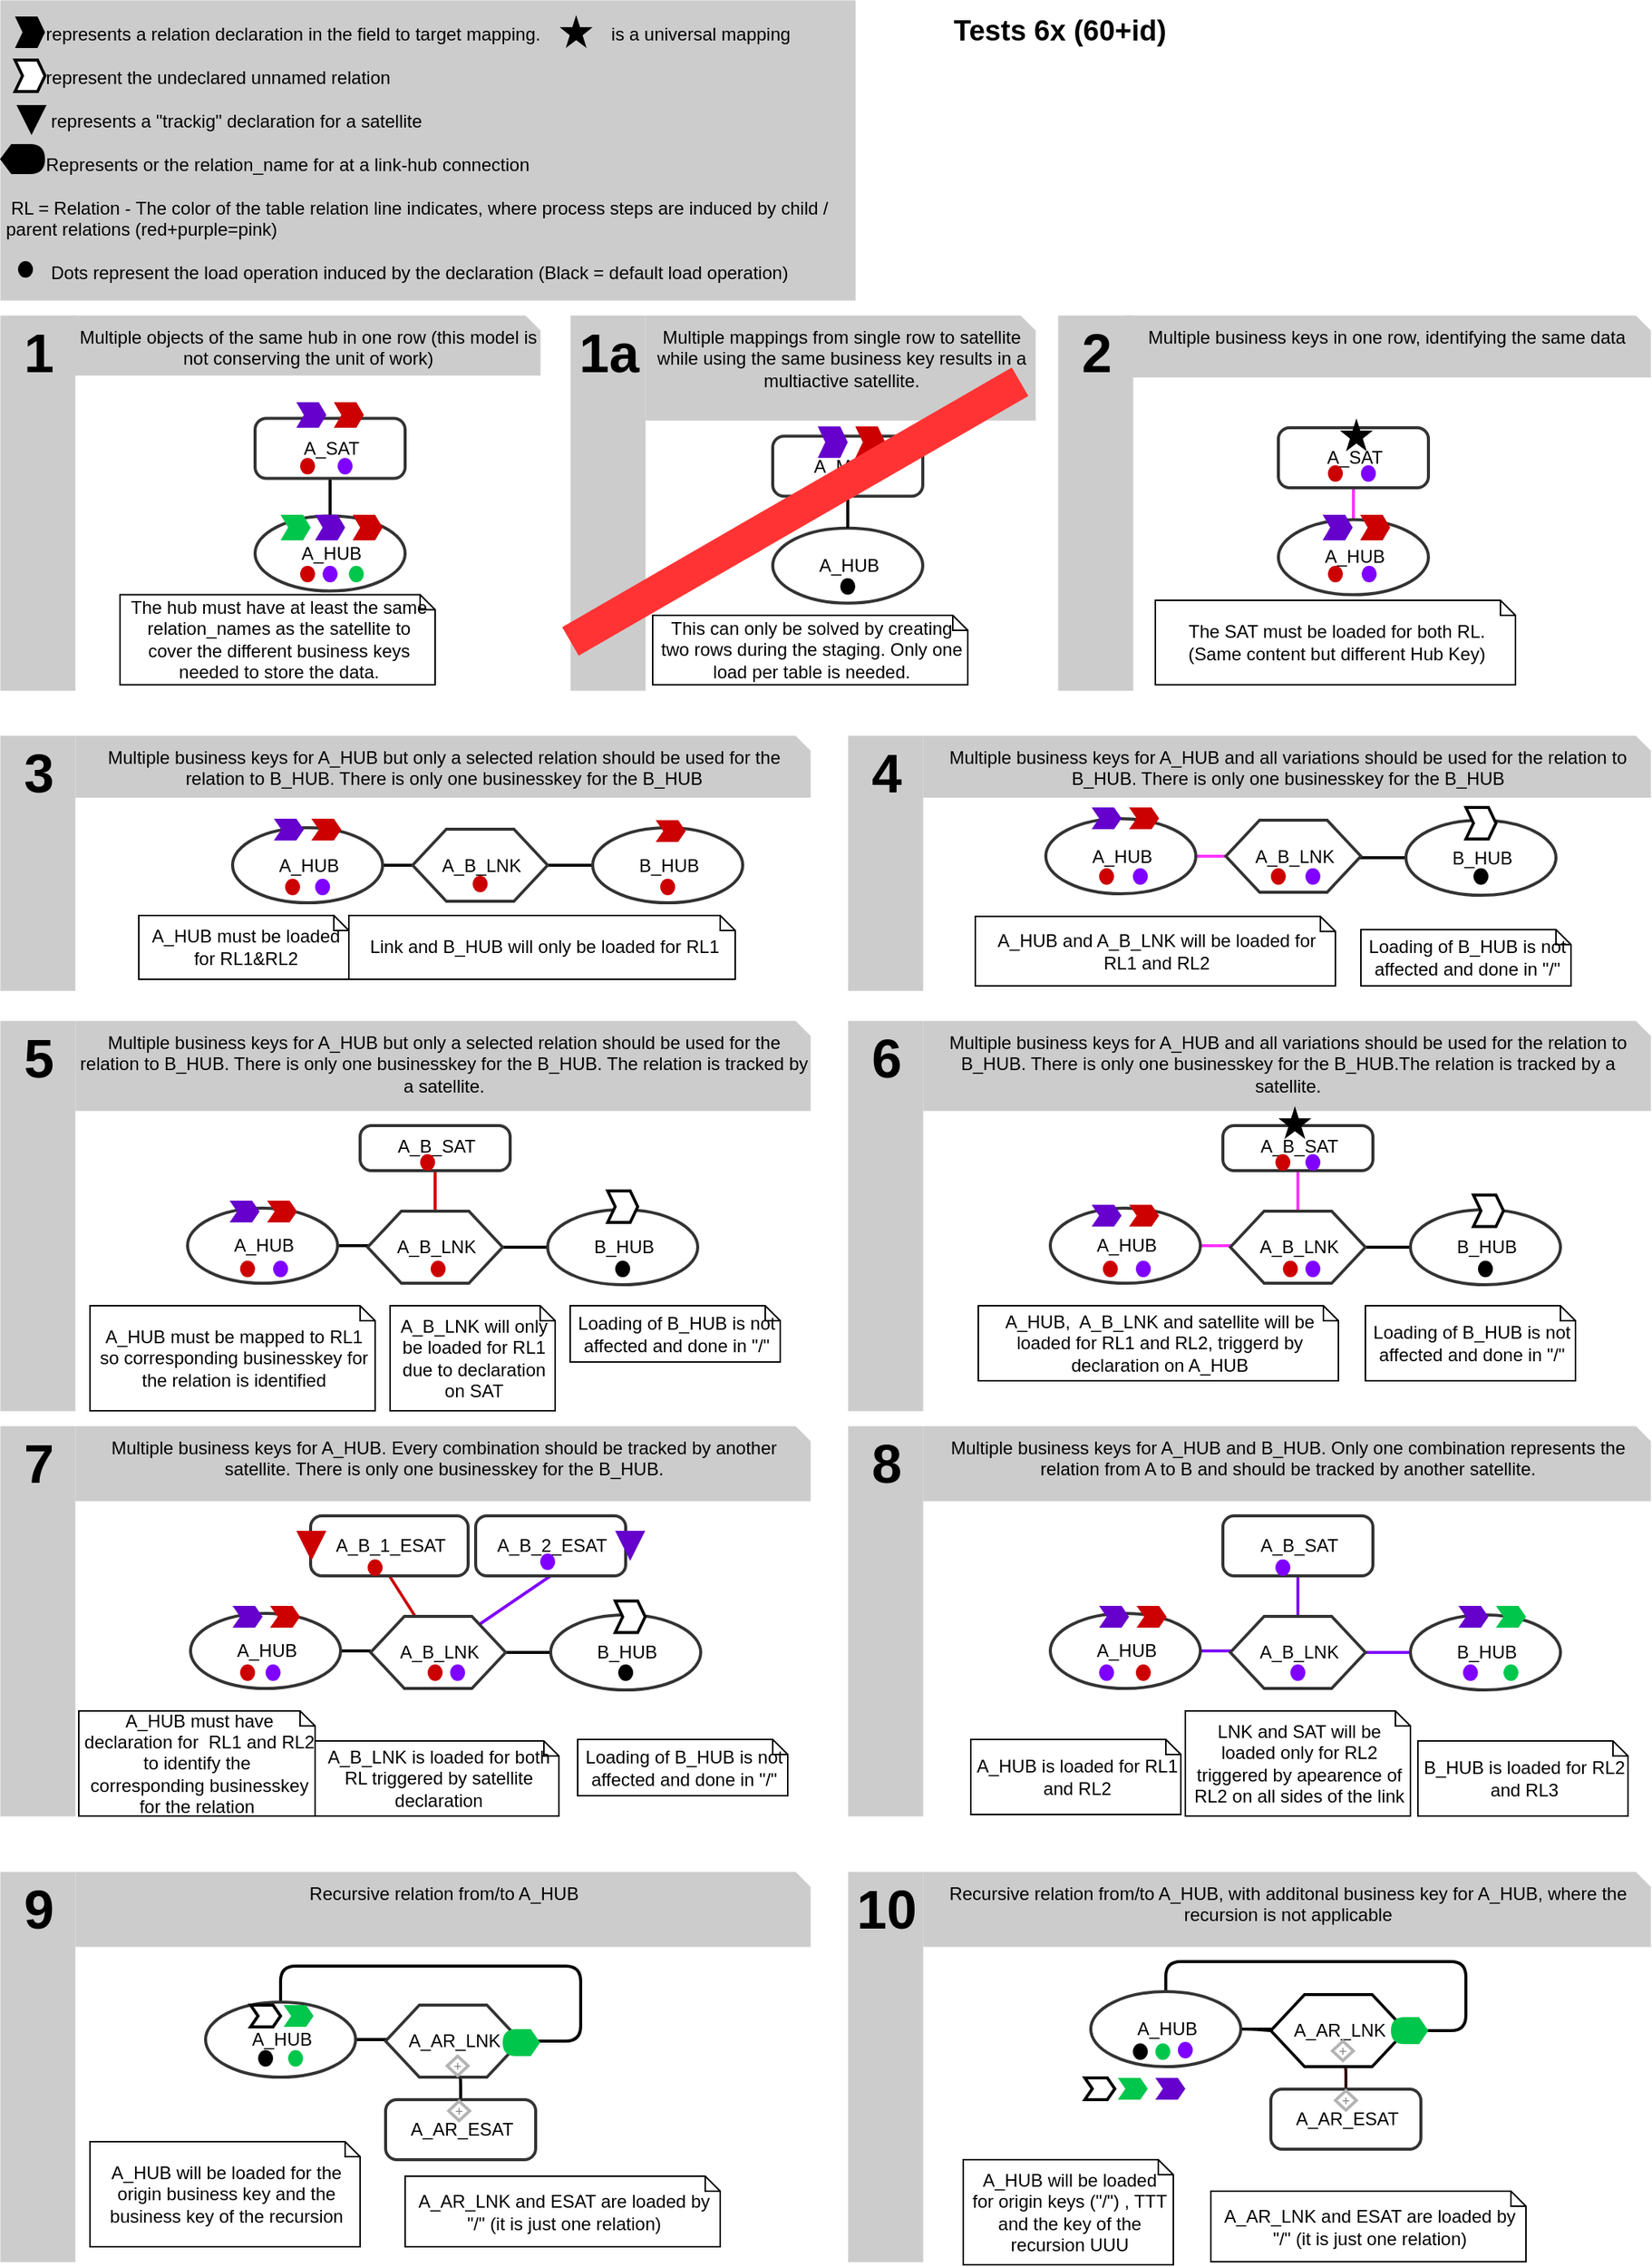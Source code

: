 <mxfile version="21.6.1" type="device">
  <diagram id="S8_EbyP6fOLFSmQk0vZv" name="Seite-1">
    <mxGraphModel dx="1356" dy="868" grid="1" gridSize="10" guides="1" tooltips="1" connect="1" arrows="1" fold="1" page="1" pageScale="1" pageWidth="827" pageHeight="1169" background="#FFFFFF" math="0" shadow="0">
      <root>
        <mxCell id="0" />
        <mxCell id="2" value="Layer 0" parent="0" />
        <mxCell id="3" style="shape=filledEdge;strokeWidth=2;strokeColor=#000000;fillColor=none;startArrow=none;startFill=0;startSize=6;endArrow=none;endFill=0;endSize=6;rounded=1;gliffyId=17;edgeStyle=orthogonalEdgeStyle;" parent="2" source="30" target="51" edge="1">
          <mxGeometry width="1" height="23" relative="1" as="geometry">
            <Array as="points">
              <mxPoint x="240" y="328.75" />
              <mxPoint x="240" y="337.083" />
              <mxPoint x="240" y="345.417" />
              <mxPoint x="240" y="353.75" />
            </Array>
          </mxGeometry>
        </mxCell>
        <mxCell id="4" style="shape=filledEdge;strokeWidth=2;strokeColor=#FF33FF;fillColor=none;startArrow=none;startFill=0;startSize=6;endArrow=none;endFill=0;endSize=6;rounded=1;gliffyId=298;edgeStyle=orthogonalEdgeStyle;" parent="2" source="43" target="52" edge="1">
          <mxGeometry width="1" height="23" relative="1" as="geometry">
            <Array as="points" />
            <mxPoint x="922" y="331.25" as="sourcePoint" />
          </mxGeometry>
        </mxCell>
        <mxCell id="5" style="shape=filledEdge;strokeWidth=2;strokeColor=#FF33FF;fillColor=none;startArrow=none;startFill=0;startSize=6;endArrow=none;endFill=0;endSize=6;rounded=1;gliffyId=55;entryX=0.5;entryY=0.5;entryPerimeter=0;edgeStyle=orthogonalEdgeStyle;" parent="2" source="44" target="98" edge="1">
          <mxGeometry width="1" height="23" relative="1" as="geometry">
            <Array as="points">
              <mxPoint x="885" y="790" />
              <mxPoint x="885" y="815.5" />
              <mxPoint x="885" y="841" />
            </Array>
          </mxGeometry>
        </mxCell>
        <mxCell id="6" style="shape=filledEdge;strokeWidth=2;strokeColor=#7F00FF;fillColor=#FFFFFF;startArrow=none;startFill=0;startSize=6;endArrow=none;endFill=0;endSize=6;rounded=1;gliffyId=330;entryX=0.5;entryY=0.5;entryPerimeter=0;edgeStyle=orthogonalEdgeStyle;fontSize=12;shadow=0;opacity=100;spacingLeft=0.6;spacingRight=0;" parent="2" source="45" target="99" edge="1">
          <mxGeometry width="1" height="23" relative="1" as="geometry">
            <Array as="points">
              <mxPoint x="885" y="1060" />
              <mxPoint x="885" y="1085.5" />
              <mxPoint x="885" y="1111" />
            </Array>
          </mxGeometry>
        </mxCell>
        <mxCell id="7" style="shape=filledEdge;strokeWidth=2;strokeColor=#cc0000;fillColor=none;startArrow=none;startFill=0;startSize=6;endArrow=none;endFill=0;endSize=6;rounded=0;gliffyId=121;exitX=0.5;exitY=1.0;exitPerimeter=0;entryX=0.5;entryY=0.5;entryPerimeter=0;" parent="2" source="46" target="100" edge="1">
          <mxGeometry width="1" height="23" relative="1" as="geometry">
            <Array as="points">
              <mxPoint x="279.5" y="1060" />
              <mxPoint x="312" y="1111" />
            </Array>
          </mxGeometry>
        </mxCell>
        <mxCell id="8" style="shape=filledEdge;strokeWidth=2;strokeColor=#7F00FF;fillColor=none;startArrow=none;startFill=0;startSize=6;endArrow=none;endFill=0;endSize=6;rounded=0;gliffyId=126;exitX=0.5;exitY=1.0;exitPerimeter=0;entryX=0.5;entryY=0.5;entryPerimeter=0;" parent="2" source="47" target="100" edge="1">
          <mxGeometry width="1" height="23" relative="1" as="geometry">
            <Array as="points">
              <mxPoint x="387" y="1060" />
              <mxPoint x="312" y="1111" />
            </Array>
          </mxGeometry>
        </mxCell>
        <mxCell id="11" style="shape=filledEdge;strokeWidth=2;strokeColor=#cc0000;fillColor=none;startArrow=none;startFill=0;startSize=6;endArrow=none;endFill=0;endSize=6;rounded=1;gliffyId=156;entryX=0.5;entryY=0.5;entryPerimeter=0;edgeStyle=orthogonalEdgeStyle;" parent="2" source="48" target="101" edge="1">
          <mxGeometry width="1" height="23" relative="1" as="geometry">
            <Array as="points">
              <mxPoint x="310" y="790" />
              <mxPoint x="310" y="815.5" />
              <mxPoint x="310" y="841" />
            </Array>
          </mxGeometry>
        </mxCell>
        <mxCell id="12" style="shape=filledEdge;strokeWidth=2;strokeColor=#000000;fillColor=none;startArrow=none;startFill=0;startSize=6;endArrow=none;endFill=0;endSize=6;rounded=1;gliffyId=182;entryX=0.5;entryY=0.5;entryPerimeter=0;edgeStyle=orthogonalEdgeStyle;" parent="2" source="49" target="102" edge="1">
          <mxGeometry width="1" height="23" relative="1" as="geometry">
            <Array as="points">
              <mxPoint x="327" y="1409" />
              <mxPoint x="327" y="1389.5" />
              <mxPoint x="322" y="1389.5" />
              <mxPoint x="322" y="1370" />
            </Array>
          </mxGeometry>
        </mxCell>
        <mxCell id="13" style="shape=filledEdge;strokeWidth=2;strokeColor=#330000;fillColor=none;startArrow=none;startFill=0;startSize=6;endArrow=none;endFill=0;endSize=6;rounded=1;gliffyId=253;entryX=0.5;entryY=0.5;entryPerimeter=0;edgeStyle=orthogonalEdgeStyle;" parent="2" source="50" target="103" edge="1">
          <mxGeometry width="1" height="23" relative="1" as="geometry">
            <Array as="points">
              <mxPoint x="916.97" y="1402" />
              <mxPoint x="916.97" y="1382.5" />
              <mxPoint x="911.97" y="1382.5" />
              <mxPoint x="911.97" y="1363" />
            </Array>
          </mxGeometry>
        </mxCell>
        <mxCell id="14" style="shape=filledEdge;strokeWidth=2;strokeColor=#FF33FF;fillColor=none;startArrow=none;startFill=0;startSize=6;endArrow=none;endFill=0;endSize=6;rounded=1;gliffyId=60;edgeStyle=orthogonalEdgeStyle;" parent="2" source="98" target="53" edge="1">
          <mxGeometry width="1" height="23" relative="1" as="geometry">
            <Array as="points">
              <mxPoint x="840.025" y="840" />
              <mxPoint x="833.35" y="840" />
              <mxPoint x="826.675" y="840" />
              <mxPoint x="820" y="840" />
            </Array>
          </mxGeometry>
        </mxCell>
        <mxCell id="15" style="shape=filledEdge;strokeWidth=2;strokeColor=#7F00FF;fillColor=#FFFFFF;startArrow=none;startFill=0;startSize=6;endArrow=none;endFill=0;endSize=6;rounded=1;gliffyId=329;edgeStyle=orthogonalEdgeStyle;fontSize=12;shadow=0;opacity=100;spacingLeft=0.6;spacingRight=0;" parent="2" source="99" target="54" edge="1">
          <mxGeometry width="1" height="23" relative="1" as="geometry">
            <Array as="points">
              <mxPoint x="840.025" y="1110" />
              <mxPoint x="833.35" y="1110" />
              <mxPoint x="826.675" y="1110" />
              <mxPoint x="820" y="1110" />
            </Array>
          </mxGeometry>
        </mxCell>
        <mxCell id="16" style="shape=filledEdge;strokeWidth=2;strokeColor=#000000;fillColor=none;startArrow=none;startFill=0;startSize=6;endArrow=none;endFill=0;endSize=6;rounded=1;gliffyId=110;edgeStyle=orthogonalEdgeStyle;" parent="2" target="55" edge="1">
          <mxGeometry width="1" height="23" relative="1" as="geometry">
            <mxPoint x="267" y="1110" as="sourcePoint" />
            <Array as="points">
              <mxPoint x="260.333" y="1110" />
              <mxPoint x="253.667" y="1110" />
              <mxPoint x="247" y="1110" />
            </Array>
          </mxGeometry>
        </mxCell>
        <mxCell id="17" style="shape=filledEdge;strokeWidth=2;strokeColor=#000000;fillColor=none;startArrow=none;startFill=0;startSize=6;endArrow=none;endFill=0;endSize=6;rounded=1;gliffyId=155;edgeStyle=orthogonalEdgeStyle;" parent="2" source="101" target="56" edge="1">
          <mxGeometry width="1" height="23" relative="1" as="geometry">
            <Array as="points">
              <mxPoint x="265.025" y="840" />
              <mxPoint x="258.35" y="840" />
              <mxPoint x="251.675" y="840" />
              <mxPoint x="245" y="840" />
            </Array>
          </mxGeometry>
        </mxCell>
        <mxCell id="18" style="shape=filledEdge;strokeWidth=2;strokeColor=#000000;fillColor=none;startArrow=none;startFill=0;startSize=6;endArrow=none;endFill=0;endSize=6;rounded=1;gliffyId=181;edgeStyle=orthogonalEdgeStyle;" parent="2" source="102" target="57" edge="1">
          <mxGeometry width="1" height="23" relative="1" as="geometry">
            <Array as="points">
              <mxPoint x="277.025" y="1369" />
              <mxPoint x="270.35" y="1369" />
              <mxPoint x="263.675" y="1369" />
              <mxPoint x="257" y="1369" />
            </Array>
          </mxGeometry>
        </mxCell>
        <mxCell id="19" style="shape=filledEdge;strokeWidth=2;strokeColor=#000000;fillColor=none;startArrow=none;startFill=0;startSize=6;endArrow=none;endFill=0;endSize=6;rounded=1;gliffyId=252;edgeStyle=orthogonalEdgeStyle;" parent="2" source="103" target="58" edge="1">
          <mxGeometry width="1" height="23" relative="1" as="geometry">
            <Array as="points">
              <mxPoint x="866.995" y="1362" />
              <mxPoint x="860.32" y="1362" />
              <mxPoint x="853.645" y="1362" />
              <mxPoint x="846.97" y="1362" />
            </Array>
          </mxGeometry>
        </mxCell>
        <mxCell id="20" style="shape=filledEdge;strokeWidth=2;strokeColor=#FF33FF;fillColor=none;startArrow=none;startFill=0;startSize=6;endArrow=none;endFill=0;endSize=6;rounded=1;gliffyId=208;edgeStyle=orthogonalEdgeStyle;" parent="2" source="104" target="59" edge="1">
          <mxGeometry width="1" height="23" relative="1" as="geometry">
            <mxPoint x="837.106" y="578" as="sourcePoint" />
            <Array as="points" />
          </mxGeometry>
        </mxCell>
        <mxCell id="21" style="shape=filledEdge;strokeWidth=2;strokeColor=#000000;fillColor=none;startArrow=none;startFill=0;startSize=6;endArrow=none;endFill=0;endSize=6;rounded=1;gliffyId=228;edgeStyle=orthogonalEdgeStyle;" parent="2" source="105" target="60" edge="1">
          <mxGeometry width="1" height="23" relative="1" as="geometry">
            <Array as="points" />
          </mxGeometry>
        </mxCell>
        <mxCell id="22" style="shape=filledEdge;strokeWidth=2;strokeColor=#000000;fillColor=none;startArrow=none;startFill=0;startSize=6;endArrow=none;endFill=0;endSize=6;rounded=1;gliffyId=63;edgeStyle=orthogonalEdgeStyle;" parent="2" source="61" target="98" edge="1">
          <mxGeometry width="1" height="23" relative="1" as="geometry">
            <Array as="points">
              <mxPoint x="960" y="841" />
              <mxPoint x="950" y="841" />
              <mxPoint x="940" y="841" />
              <mxPoint x="930" y="841" />
            </Array>
          </mxGeometry>
        </mxCell>
        <mxCell id="23" style="shape=filledEdge;strokeWidth=2;strokeColor=#7F00FF;fillColor=#FFFFFF;startArrow=none;startFill=0;startSize=6;endArrow=none;endFill=0;endSize=6;rounded=1;gliffyId=328;edgeStyle=orthogonalEdgeStyle;fontSize=12;shadow=0;opacity=100;spacingLeft=0.6;spacingRight=0;" parent="2" source="62" target="99" edge="1">
          <mxGeometry width="1" height="23" relative="1" as="geometry">
            <Array as="points">
              <mxPoint x="960" y="1111" />
              <mxPoint x="950" y="1111" />
              <mxPoint x="940" y="1111" />
              <mxPoint x="930" y="1111" />
            </Array>
          </mxGeometry>
        </mxCell>
        <mxCell id="24" style="shape=filledEdge;strokeWidth=2;strokeColor=#000000;fillColor=none;startArrow=none;startFill=0;startSize=6;endArrow=none;endFill=0;endSize=6;rounded=1;gliffyId=109;edgeStyle=orthogonalEdgeStyle;" parent="2" source="63" target="100" edge="1">
          <mxGeometry width="1" height="23" relative="1" as="geometry">
            <Array as="points">
              <mxPoint x="387" y="1111" />
              <mxPoint x="377" y="1111" />
              <mxPoint x="367" y="1111" />
              <mxPoint x="357" y="1111" />
            </Array>
          </mxGeometry>
        </mxCell>
        <mxCell id="25" style="shape=filledEdge;strokeWidth=2;strokeColor=#000000;fillColor=none;startArrow=none;startFill=0;startSize=6;endArrow=none;endFill=0;endSize=6;rounded=1;gliffyId=154;edgeStyle=orthogonalEdgeStyle;" parent="2" source="64" target="101" edge="1">
          <mxGeometry width="1" height="23" relative="1" as="geometry">
            <Array as="points">
              <mxPoint x="385" y="841" />
              <mxPoint x="375" y="841" />
              <mxPoint x="365" y="841" />
              <mxPoint x="355" y="841" />
            </Array>
          </mxGeometry>
        </mxCell>
        <mxCell id="26" style="shape=filledEdge;strokeWidth=2;strokeColor=#000000;fillColor=#FFFFFF;startArrow=none;startFill=0;startSize=6;endArrow=none;endFill=0;endSize=6;rounded=1;gliffyId=180;edgeStyle=orthogonalEdgeStyle;fontSize=12;shadow=0;opacity=100;spacingLeft=0.6;spacingRight=0;" parent="2" target="102" edge="1">
          <mxGeometry width="1" height="23" relative="1" as="geometry">
            <Array as="points">
              <mxPoint x="207" y="1320" />
              <mxPoint x="407" y="1320" />
              <mxPoint x="407" y="1370" />
            </Array>
            <mxPoint x="366.211" y="1368.917" as="sourcePoint" />
          </mxGeometry>
        </mxCell>
        <mxCell id="27" style="shape=filledEdge;strokeWidth=2;strokeColor=#000000;fillColor=#FFFFFF;startArrow=none;startFill=0;startSize=6;endArrow=none;endFill=0;endSize=6;rounded=1;gliffyId=251;edgeStyle=orthogonalEdgeStyle;fontSize=12;shadow=0;opacity=100;spacingLeft=0.6;spacingRight=0;" parent="2" target="103" edge="1">
          <mxGeometry width="1" height="23" relative="1" as="geometry">
            <Array as="points">
              <mxPoint x="796.97" y="1316.97" />
              <mxPoint x="996.97" y="1316.97" />
              <mxPoint x="996.97" y="1362.97" />
            </Array>
            <mxPoint x="954.984" y="1361.966" as="sourcePoint" />
          </mxGeometry>
        </mxCell>
        <mxCell id="28" style="shape=filledEdge;strokeWidth=2;strokeColor=#000000;fillColor=none;startArrow=none;startFill=0;startSize=6;endArrow=none;endFill=0;endSize=6;rounded=1;gliffyId=207;edgeStyle=orthogonalEdgeStyle;" parent="2" source="65" target="104" edge="1">
          <mxGeometry width="1" height="23" relative="1" as="geometry">
            <Array as="points">
              <mxPoint x="957" y="581.5" />
              <mxPoint x="947" y="581.5" />
              <mxPoint x="937" y="581.5" />
              <mxPoint x="927" y="581.5" />
            </Array>
          </mxGeometry>
        </mxCell>
        <mxCell id="29" style="shape=filledEdge;strokeWidth=2;strokeColor=#000000;fillColor=none;startArrow=none;startFill=0;startSize=6;endArrow=none;endFill=0;endSize=6;rounded=1;gliffyId=227;edgeStyle=orthogonalEdgeStyle;" parent="2" source="66" target="105" edge="1">
          <mxGeometry width="1" height="23" relative="1" as="geometry">
            <Array as="points" />
          </mxGeometry>
        </mxCell>
        <mxCell id="30" value="&lt;div style=&#39;width: 93.0px;height:auto;word-break: break-word;&#39;&gt;&lt;div align=&quot;center&quot;&gt;&lt;span style=&quot;font-family: Arial; font-size: 12px; text-decoration: none; line-height: 0;&quot;&gt;&lt;span style=&quot;text-decoration: none; line-height: 14px;&quot; class=&quot;&quot;&gt;A_SAT&lt;/span&gt;&lt;/span&gt;&lt;/div&gt;&lt;/div&gt;" style="shape=rect;rounded=1;arcSize=15;absoluteArcSize=1;shadow=0;strokeWidth=2;fillColor=#FFFFFF;strokeColor=#333333;opacity=100.0;html=1;nl2Br=0;verticalAlign=middle;align=center;spacingLeft=2.0;spacingRight=0;whiteSpace=wrap;gliffyId=15;" parent="2" vertex="1">
          <mxGeometry x="190" y="288.75" width="100" height="40" as="geometry" />
        </mxCell>
        <mxCell id="31" value="&lt;div style=&#39;width: 43.0px;height:auto;word-break: break-word;&#39;&gt;&lt;div align=&quot;center&quot;&gt;&lt;span style=&quot;font-family: Helvetica; font-size: 36px; text-decoration: none; line-height: 36px; font-weight: bold;&quot;&gt;1&lt;/span&gt;&lt;/div&gt;&lt;/div&gt;" style="shape=rect;shadow=0;strokeWidth=0;strokeColor=none;fillColor=#cccccc;opacity=100.0;html=1;nl2Br=0;verticalAlign=top;align=center;spacingLeft=2.0;spacingRight=0;spacingTop=1.0;spacingBottom=8;whiteSpace=wrap;gliffyId=345;" parent="2" vertex="1">
          <mxGeometry x="20" y="220" width="50" height="250" as="geometry" />
        </mxCell>
        <mxCell id="32" value="&lt;div style=&#39;width: 43.0px;height:auto;word-break: break-word;&#39;&gt;&lt;div align=&quot;center&quot;&gt;&lt;span style=&quot;font-family: Helvetica; font-size: 36px; text-decoration: none; font-weight: bold; line-height: 36px;&quot;&gt;2&lt;/span&gt;&lt;/div&gt;&lt;/div&gt;" style="shape=rect;shadow=0;strokeWidth=0;strokeColor=none;fillColor=#cccccc;opacity=100.0;html=1;nl2Br=0;verticalAlign=top;align=center;spacingLeft=2.0;spacingRight=0;spacingTop=1.0;spacingBottom=8;whiteSpace=wrap;gliffyId=348;" parent="2" vertex="1">
          <mxGeometry x="725" y="220" width="50" height="250" as="geometry" />
        </mxCell>
        <mxCell id="33" value="&lt;div style=&#39;width: 43.0px;height:auto;word-break: break-word;&#39;&gt;&lt;div align=&quot;center&quot;&gt;&lt;span style=&quot;font-family: Helvetica; font-size: 36px; text-decoration: none; font-weight: bold; line-height: 36px;&quot;&gt;4&lt;/span&gt;&lt;/div&gt;&lt;/div&gt;" style="shape=rect;shadow=0;strokeWidth=0;strokeColor=none;fillColor=#cccccc;opacity=100.0;html=1;nl2Br=0;verticalAlign=top;align=center;spacingLeft=2.0;spacingRight=0;spacingTop=1.0;spacingBottom=8;whiteSpace=wrap;gliffyId=355;" parent="2" vertex="1">
          <mxGeometry x="585" y="500" width="50" height="170" as="geometry" />
        </mxCell>
        <mxCell id="34" value="&lt;div style=&#39;width: 43.0px;height:auto;word-break: break-word;&#39;&gt;&lt;div align=&quot;center&quot;&gt;&lt;span style=&quot;font-family: Helvetica; font-size: 36px; text-decoration: none; font-weight: bold; line-height: 36px;&quot;&gt;3&lt;/span&gt;&lt;/div&gt;&lt;/div&gt;" style="shape=rect;shadow=0;strokeWidth=0;strokeColor=none;fillColor=#cccccc;opacity=100.0;html=1;nl2Br=0;verticalAlign=top;align=center;spacingLeft=2.0;spacingRight=0;spacingTop=1.0;spacingBottom=8;whiteSpace=wrap;gliffyId=357;" parent="2" vertex="1">
          <mxGeometry x="20" y="500" width="50" height="170" as="geometry" />
        </mxCell>
        <mxCell id="35" value="&lt;div style=&#39;width: 43.0px;height:auto;word-break: break-word;&#39;&gt;&lt;div align=&quot;center&quot;&gt;&lt;span style=&quot;font-family: Helvetica; font-size: 36px; text-decoration: none; font-weight: bold; line-height: 36px;&quot;&gt;5&lt;/span&gt;&lt;/div&gt;&lt;/div&gt;" style="shape=rect;shadow=0;strokeWidth=0;strokeColor=none;fillColor=#cccccc;opacity=100.0;html=1;nl2Br=0;verticalAlign=top;align=center;spacingLeft=2.0;spacingRight=0;spacingTop=1.0;spacingBottom=8;whiteSpace=wrap;gliffyId=362;" parent="2" vertex="1">
          <mxGeometry x="20" y="690" width="50" height="260" as="geometry" />
        </mxCell>
        <mxCell id="37" value="&lt;div style=&#39;width: 43.0px;height:auto;word-break: break-word;&#39;&gt;&lt;div align=&quot;center&quot;&gt;&lt;span style=&quot;font-family: Helvetica; font-size: 36px; text-decoration: none; font-weight: bold; line-height: 36px;&quot;&gt;6&lt;/span&gt;&lt;/div&gt;&lt;/div&gt;" style="shape=rect;shadow=0;strokeWidth=0;strokeColor=none;fillColor=#cccccc;opacity=100.0;html=1;nl2Br=0;verticalAlign=top;align=center;spacingLeft=2.0;spacingRight=0;spacingTop=1.0;spacingBottom=8;whiteSpace=wrap;gliffyId=364;" parent="2" vertex="1">
          <mxGeometry x="585" y="690" width="50" height="260" as="geometry" />
        </mxCell>
        <mxCell id="38" value="&lt;div style=&#39;width: 43.0px;height:auto;word-break: break-word;&#39;&gt;&lt;div align=&quot;center&quot;&gt;&lt;span style=&quot;font-family: Helvetica; font-size: 36px; text-decoration: none; font-weight: bold; line-height: 36px;&quot;&gt;8&lt;/span&gt;&lt;/div&gt;&lt;/div&gt;" style="shape=rect;shadow=0;strokeWidth=0;strokeColor=none;fillColor=#cccccc;opacity=100.0;html=1;nl2Br=0;verticalAlign=top;align=center;spacingLeft=2.0;spacingRight=0;spacingTop=1.0;spacingBottom=8;whiteSpace=wrap;gliffyId=371;" parent="2" vertex="1">
          <mxGeometry x="585" y="960" width="50" height="260" as="geometry" />
        </mxCell>
        <mxCell id="39" value="&amp;nbsp; &amp;nbsp; &amp;nbsp; &amp;nbsp; &lt;br&gt;&lt;span style=&quot;white-space: pre;&quot;&gt;&#x9;&lt;/span&gt;represents a relation declaration in the field to target mapping.&lt;span style=&quot;white-space: pre;&quot;&gt;&#x9;&lt;span style=&quot;white-space: pre;&quot;&gt;&#x9;&lt;/span&gt;&lt;/span&gt;&amp;nbsp;is a universal mapping&lt;br&gt;&lt;br&gt;&lt;span style=&quot;white-space: pre;&quot;&gt;&#x9;&lt;/span&gt;represent the undeclared unnamed relation&lt;br&gt;&lt;br&gt;&amp;nbsp; &amp;nbsp; &amp;nbsp; &amp;nbsp; &amp;nbsp;represents a &quot;trackig&quot; declaration for a satellite&amp;nbsp; &amp;nbsp; &amp;nbsp;&amp;nbsp;&lt;br&gt;&lt;br&gt;&lt;span style=&quot;white-space: pre;&quot;&gt;&#x9;&lt;/span&gt;Represents or the relation_name for at a link-hub connection&lt;br&gt;&lt;br&gt;&amp;nbsp;RL = Relation - The color of the table relation line indicates, where process steps are induced by child / parent relations (red+purple=pink) &amp;nbsp;&lt;br&gt;&lt;br&gt;&lt;span style=&quot;white-space: pre;&quot;&gt;&#x9;&lt;/span&gt;&amp;nbsp;Dots represent the load operation induced by the declaration (Black = default load operation)" style="shape=rect;shadow=0;strokeWidth=0;strokeColor=none;fillColor=#cccccc;opacity=100.0;nl2Br=0;verticalAlign=top;align=left;spacingLeft=2.0;spacingRight=0;spacingTop=-5.6;spacingBottom=8;gliffyId=392;html=1;whiteSpace=wrap;" parent="2" vertex="1">
          <mxGeometry x="20" y="10" width="570" height="200" as="geometry" />
        </mxCell>
        <mxCell id="40" value="&lt;div style=&#39;width: 43.0px;height:auto;word-break: break-word;&#39;&gt;&lt;div align=&quot;center&quot;&gt;&lt;span style=&quot;font-family: Helvetica; font-size: 36px; text-decoration: none; font-weight: bold; line-height: 36px;&quot;&gt;7&lt;/span&gt;&lt;/div&gt;&lt;/div&gt;" style="shape=rect;shadow=0;strokeWidth=0;strokeColor=none;fillColor=#cccccc;opacity=100.0;html=1;nl2Br=0;verticalAlign=top;align=center;spacingLeft=2.0;spacingRight=0;spacingTop=1.0;spacingBottom=8;whiteSpace=wrap;gliffyId=373;" parent="2" vertex="1">
          <mxGeometry x="20" y="960" width="50" height="260" as="geometry" />
        </mxCell>
        <mxCell id="41" value="&lt;div style=&#39;width: 43.0px;height:auto;word-break: break-word;&#39;&gt;&lt;div align=&quot;center&quot;&gt;&lt;span style=&quot;font-family: Helvetica; font-size: 36px; text-decoration: none; font-weight: bold; line-height: 36px;&quot;&gt;10&lt;/span&gt;&lt;/div&gt;&lt;/div&gt;" style="shape=rect;shadow=0;strokeWidth=0;strokeColor=none;fillColor=#cccccc;opacity=100.0;html=1;nl2Br=0;verticalAlign=top;align=center;spacingLeft=2.0;spacingRight=0;spacingTop=1.0;spacingBottom=8;whiteSpace=wrap;gliffyId=378;" parent="2" vertex="1">
          <mxGeometry x="585" y="1257" width="50" height="260" as="geometry" />
        </mxCell>
        <mxCell id="42" value="&lt;div style=&#39;width: 43.0px;height:auto;word-break: break-word;&#39;&gt;&lt;div align=&quot;center&quot;&gt;&lt;span style=&quot;font-family: Helvetica; font-size: 36px; text-decoration: none; font-weight: bold; line-height: 36px;&quot;&gt;9&lt;/span&gt;&lt;/div&gt;&lt;/div&gt;" style="shape=rect;shadow=0;strokeWidth=0;strokeColor=none;fillColor=#cccccc;opacity=100.0;html=1;nl2Br=0;verticalAlign=top;align=center;spacingLeft=2.0;spacingRight=0;spacingTop=1.0;spacingBottom=8;whiteSpace=wrap;gliffyId=380;" parent="2" vertex="1">
          <mxGeometry x="20" y="1257" width="50" height="260" as="geometry" />
        </mxCell>
        <mxCell id="43" value="&lt;div style=&#39;width: 93.0px;height:auto;word-break: break-word;&#39;&gt;&lt;div align=&quot;center&quot;&gt;&lt;span style=&quot;font-family: Arial; font-size: 12px; text-decoration: none; line-height: 0;&quot;&gt;&lt;span style=&quot;text-decoration: none; line-height: 14px;&quot; class=&quot;&quot;&gt;A_SAT&lt;/span&gt;&lt;/span&gt;&lt;/div&gt;&lt;/div&gt;" style="shape=rect;rounded=1;arcSize=15;absoluteArcSize=1;shadow=0;strokeWidth=2;fillColor=#FFFFFF;strokeColor=#333333;opacity=100.0;html=1;nl2Br=0;verticalAlign=middle;align=center;spacingLeft=2.0;spacingRight=0;whiteSpace=wrap;gliffyId=296;" parent="2" vertex="1">
          <mxGeometry x="872" y="295" width="100" height="40" as="geometry" />
        </mxCell>
        <mxCell id="44" value="&lt;div style=&#39;width: 93.0px;height:auto;word-break: break-word;&#39;&gt;&lt;div align=&quot;center&quot;&gt;&lt;span style=&quot;font-family: Arial; font-size: 12px; text-decoration: none; line-height: 0;&quot;&gt;&lt;span style=&quot;text-decoration: none; line-height: 14px;&quot;&gt;A_B_SAT&lt;/span&gt;&lt;/span&gt;&lt;/div&gt;&lt;/div&gt;" style="shape=rect;rounded=1;arcSize=15;absoluteArcSize=1;shadow=0;strokeWidth=2;fillColor=#FFFFFF;strokeColor=#333333;opacity=100.0;html=1;nl2Br=0;verticalAlign=top;align=center;spacingLeft=8.0;spacingRight=6;whiteSpace=wrap;gliffyId=54;" parent="2" vertex="1">
          <mxGeometry x="835" y="760" width="100" height="30" as="geometry" />
        </mxCell>
        <mxCell id="45" value="&lt;div style=&#39;width: 93.0px;height:auto;word-break: break-word;&#39;&gt;&lt;div align=&quot;center&quot;&gt;&lt;span style=&quot;font-family: Arial; font-size: 12px; text-decoration: none; line-height: 0;&quot;&gt;&lt;span style=&quot;text-decoration: none; line-height: 14px;&quot;&gt;A_B_SAT&lt;/span&gt;&lt;/span&gt;&lt;/div&gt;&lt;/div&gt;" style="shape=rect;rounded=1;arcSize=15;absoluteArcSize=1;shadow=0;strokeWidth=2;fillColor=#FFFFFF;strokeColor=#333333;opacity=100.0;html=1;nl2Br=0;verticalAlign=middle;align=center;spacingLeft=8.0;spacingRight=6;whiteSpace=wrap;gliffyId=326;" parent="2" vertex="1">
          <mxGeometry x="835" y="1020" width="100" height="40" as="geometry" />
        </mxCell>
        <mxCell id="46" value="&lt;div style=&#39;width: 97.8px;height:auto;word-break: break-word;&#39;&gt;&lt;div align=&quot;center&quot;&gt;&lt;span style=&quot;font-family: Arial; font-size: 12px; text-decoration: none; line-height: 0;&quot;&gt;&lt;span style=&quot;text-decoration: none; line-height: 14px;&quot;&gt;A_B_1_ESAT&lt;/span&gt;&lt;/span&gt;&lt;/div&gt;&lt;/div&gt;" style="shape=rect;rounded=1;arcSize=15;absoluteArcSize=1;shadow=0;strokeWidth=2;fillColor=#FFFFFF;strokeColor=#333333;opacity=100.0;html=1;nl2Br=0;verticalAlign=middle;align=center;spacingLeft=8.1;spacingRight=6;whiteSpace=wrap;gliffyId=107;" parent="2" vertex="1">
          <mxGeometry x="227" y="1020" width="105" height="40" as="geometry" />
        </mxCell>
        <mxCell id="47" value="&lt;div style=&#39;width: 93.0px;height:auto;word-break: break-word;&#39;&gt;&lt;div align=&quot;center&quot;&gt;&lt;span style=&quot;font-family: Arial; font-size: 12px; text-decoration: none; line-height: 0;&quot;&gt;&lt;span style=&quot;text-decoration: none; line-height: 14px;&quot;&gt;A_B_2_ESAT&lt;/span&gt;&lt;/span&gt;&lt;/div&gt;&lt;/div&gt;" style="shape=rect;rounded=1;arcSize=15;absoluteArcSize=1;shadow=0;strokeWidth=2;fillColor=#FFFFFF;strokeColor=#333333;opacity=100.0;html=1;nl2Br=0;verticalAlign=middle;align=center;spacingLeft=8.0;spacingRight=6;whiteSpace=wrap;gliffyId=124;" parent="2" vertex="1">
          <mxGeometry x="337" y="1020" width="100" height="40" as="geometry" />
        </mxCell>
        <mxCell id="48" value="&lt;div style=&#39;width: 93.0px;height:auto;word-break: break-word;&#39;&gt;&lt;div align=&quot;center&quot;&gt;&lt;span style=&quot;font-family: Arial; font-size: 12px; text-decoration: none; line-height: 0;&quot;&gt;&lt;span style=&quot;text-decoration: none; line-height: 14px;&quot;&gt;A_B_SAT&lt;/span&gt;&lt;/span&gt;&lt;/div&gt;&lt;/div&gt;" style="shape=rect;rounded=1;arcSize=15;absoluteArcSize=1;shadow=0;strokeWidth=2;fillColor=#FFFFFF;strokeColor=#333333;opacity=100.0;html=1;nl2Br=0;verticalAlign=top;align=center;spacingLeft=8.0;spacingRight=6;whiteSpace=wrap;gliffyId=152;" parent="2" vertex="1">
          <mxGeometry x="260" y="760" width="100" height="30" as="geometry" />
        </mxCell>
        <mxCell id="49" value="&lt;div style=&quot;width: 93.0px;height:auto;word-break: break-word;&quot;&gt;&lt;div align=&quot;center&quot;&gt;&lt;span style=&quot;font-family: Arial; font-size: 12px; text-decoration: none; line-height: 0;&quot;&gt;&lt;span style=&quot;text-decoration: none; line-height: 14px;&quot;&gt;A_AR_ESAT&lt;/span&gt;&lt;/span&gt;&lt;/div&gt;&lt;/div&gt;" style="shape=rect;rounded=1;arcSize=15;absoluteArcSize=1;shadow=0;strokeWidth=2;fillColor=#FFFFFF;strokeColor=#333333;opacity=100.0;html=1;nl2Br=0;verticalAlign=middle;align=center;spacingLeft=8.0;spacingRight=6;whiteSpace=wrap;gliffyId=178;" parent="2" vertex="1">
          <mxGeometry x="277" y="1409" width="100" height="40" as="geometry" />
        </mxCell>
        <mxCell id="50" value="&lt;div style=&quot;width: 93.0px;height:auto;word-break: break-word;&quot;&gt;&lt;div align=&quot;center&quot;&gt;&lt;span style=&quot;font-family: Arial; font-size: 12px; text-decoration: none; line-height: 0;&quot;&gt;&lt;span style=&quot;text-decoration: none; line-height: 14px;&quot;&gt;A_AR_ESAT&lt;/span&gt;&lt;/span&gt;&lt;/div&gt;&lt;/div&gt;" style="shape=rect;rounded=1;arcSize=15;absoluteArcSize=1;shadow=0;strokeWidth=2;fillColor=#FFFFFF;strokeColor=#333333;opacity=100.0;html=1;nl2Br=0;verticalAlign=middle;align=center;spacingLeft=8.0;spacingRight=6;whiteSpace=wrap;gliffyId=249;" parent="2" vertex="1">
          <mxGeometry x="866.97" y="1402" width="100" height="40" as="geometry" />
        </mxCell>
        <mxCell id="51" value="&lt;div style=&#39;width: 93.0px;height:auto;word-break: break-word;&#39;&gt;&lt;div align=&quot;center&quot;&gt;&lt;span style=&quot;font-family: Arial; font-size: 12px; text-decoration: none; line-height: 0;&quot;&gt;&lt;span style=&quot;text-decoration: none; line-height: 14px;&quot;&gt;A_HUB&lt;/span&gt;&lt;/span&gt;&lt;/div&gt;&lt;/div&gt;" style="shape=ellipse;perimeter=ellipsePerimeter;shadow=0;strokeWidth=2;fillColor=#FFFFFF;strokeColor=#333333;opacity=100.0;html=1;nl2Br=0;verticalAlign=middle;align=center;spacingLeft=2.0;spacingRight=0;whiteSpace=wrap;gliffyId=12;" parent="2" vertex="1">
          <mxGeometry x="190" y="353.75" width="100" height="50" as="geometry" />
        </mxCell>
        <mxCell id="52" value="&lt;div style=&#39;width: 93.0px;height:auto;word-break: break-word;&#39;&gt;&lt;div align=&quot;center&quot;&gt;&lt;span style=&quot;font-family: Arial; font-size: 12px; text-decoration: none; line-height: 0;&quot;&gt;&lt;span style=&quot;text-decoration: none; line-height: 14px;&quot;&gt;A_HUB&lt;/span&gt;&lt;/span&gt;&lt;/div&gt;&lt;/div&gt;" style="shape=ellipse;perimeter=ellipsePerimeter;shadow=0;strokeWidth=2;fillColor=#FFFFFF;strokeColor=#333333;opacity=100.0;html=1;nl2Br=0;verticalAlign=middle;align=center;spacingLeft=2.0;spacingRight=0;whiteSpace=wrap;gliffyId=294;" parent="2" vertex="1">
          <mxGeometry x="872" y="356.25" width="100" height="50" as="geometry" />
        </mxCell>
        <mxCell id="53" value="&lt;div style=&#39;width: 93.0px;height:auto;word-break: break-word;&#39;&gt;&lt;div align=&quot;center&quot;&gt;&lt;span style=&quot;font-family: Arial; font-size: 12px; text-decoration: none; line-height: 0;&quot;&gt;&lt;span style=&quot;text-decoration: none; line-height: 14px;&quot; class=&quot;&quot;&gt;A_HUB&lt;/span&gt;&lt;/span&gt;&lt;/div&gt;&lt;/div&gt;" style="shape=ellipse;perimeter=ellipsePerimeter;shadow=0;strokeWidth=2;fillColor=#FFFFFF;strokeColor=#333333;opacity=100.0;html=1;nl2Br=0;verticalAlign=middle;align=center;spacingLeft=8.0;spacingRight=6;whiteSpace=wrap;gliffyId=53;" parent="2" vertex="1">
          <mxGeometry x="720" y="815" width="100" height="50" as="geometry" />
        </mxCell>
        <mxCell id="54" value="&lt;div style=&#39;width: 93.0px;height:auto;word-break: break-word;&#39;&gt;&lt;div align=&quot;center&quot;&gt;&lt;span style=&quot;font-family: Arial; font-size: 12px; text-decoration: none; line-height: 0;&quot;&gt;&lt;span style=&quot;text-decoration: none; line-height: 14px;&quot; class=&quot;&quot;&gt;A_HUB&lt;/span&gt;&lt;/span&gt;&lt;/div&gt;&lt;/div&gt;" style="shape=ellipse;perimeter=ellipsePerimeter;shadow=0;strokeWidth=2;fillColor=#FFFFFF;strokeColor=#333333;opacity=100.0;html=1;nl2Br=0;verticalAlign=middle;align=center;spacingLeft=8.0;spacingRight=6;whiteSpace=wrap;gliffyId=324;" parent="2" vertex="1">
          <mxGeometry x="720" y="1085" width="100" height="50" as="geometry" />
        </mxCell>
        <mxCell id="55" value="&lt;div style=&#39;width: 93.0px;height:auto;word-break: break-word;&#39;&gt;&lt;div align=&quot;center&quot;&gt;&lt;span style=&quot;font-family: Arial; font-size: 12px; text-decoration: none; line-height: 0;&quot;&gt;&lt;span style=&quot;text-decoration: none; line-height: 14px;&quot; class=&quot;&quot;&gt;A_HUB&lt;/span&gt;&lt;/span&gt;&lt;/div&gt;&lt;/div&gt;" style="shape=ellipse;perimeter=ellipsePerimeter;shadow=0;strokeWidth=2;fillColor=#FFFFFF;strokeColor=#333333;opacity=100.0;html=1;nl2Br=0;verticalAlign=middle;align=center;spacingLeft=8.0;spacingRight=6;whiteSpace=wrap;gliffyId=105;" parent="2" vertex="1">
          <mxGeometry x="147" y="1085" width="100" height="50" as="geometry" />
        </mxCell>
        <mxCell id="56" value="&lt;div style=&#39;width: 93.0px;height:auto;word-break: break-word;&#39;&gt;&lt;div align=&quot;center&quot;&gt;&lt;span style=&quot;font-family: Arial; font-size: 12px; text-decoration: none; line-height: 0;&quot;&gt;&lt;span style=&quot;text-decoration: none; line-height: 14px;&quot; class=&quot;&quot;&gt;A_HUB&lt;/span&gt;&lt;/span&gt;&lt;/div&gt;&lt;/div&gt;" style="shape=ellipse;perimeter=ellipsePerimeter;shadow=0;strokeWidth=2;fillColor=#FFFFFF;strokeColor=#333333;opacity=100.0;html=1;nl2Br=0;verticalAlign=middle;align=center;spacingLeft=8.0;spacingRight=6;whiteSpace=wrap;gliffyId=150;" parent="2" vertex="1">
          <mxGeometry x="145" y="815" width="100" height="50" as="geometry" />
        </mxCell>
        <mxCell id="57" value="&lt;div style=&#39;width: 93.0px;height:auto;word-break: break-word;&#39;&gt;&lt;div align=&quot;center&quot;&gt;&lt;span style=&quot;font-family: Arial; font-size: 12px; text-decoration: none; line-height: 0;&quot;&gt;&lt;span style=&quot;text-decoration: none; line-height: 14px;&quot; class=&quot;&quot;&gt;A_HUB&lt;/span&gt;&lt;/span&gt;&lt;/div&gt;&lt;/div&gt;" style="shape=ellipse;perimeter=ellipsePerimeter;shadow=0;strokeWidth=2;fillColor=#FFFFFF;strokeColor=#333333;opacity=100.0;html=1;nl2Br=0;verticalAlign=middle;align=center;spacingLeft=8.0;spacingRight=6;whiteSpace=wrap;gliffyId=176;" parent="2" vertex="1">
          <mxGeometry x="157" y="1344" width="100" height="50" as="geometry" />
        </mxCell>
        <mxCell id="58" value="&lt;div style=&#39;width: 93.0px;height:auto;word-break: break-word;&#39;&gt;&lt;div align=&quot;center&quot;&gt;&lt;span style=&quot;font-family: Arial; font-size: 12px; text-decoration: none; line-height: 0;&quot;&gt;&lt;span style=&quot;text-decoration: none; line-height: 14px;&quot; class=&quot;&quot;&gt;A_HUB&lt;/span&gt;&lt;/span&gt;&lt;/div&gt;&lt;/div&gt;" style="shape=ellipse;perimeter=ellipsePerimeter;shadow=0;strokeWidth=2;fillColor=#FFFFFF;strokeColor=#333333;opacity=100.0;html=1;nl2Br=0;verticalAlign=middle;align=center;spacingLeft=8.0;spacingRight=6;whiteSpace=wrap;gliffyId=247;" parent="2" vertex="1">
          <mxGeometry x="746.97" y="1337" width="100" height="50" as="geometry" />
        </mxCell>
        <mxCell id="59" value="&lt;div style=&#39;width: 93.0px;height:auto;word-break: break-word;&#39;&gt;&lt;div align=&quot;center&quot;&gt;&lt;span style=&quot;font-family: Arial; font-size: 12px; text-decoration: none; line-height: 0;&quot;&gt;&lt;span style=&quot;text-decoration: none; line-height: 14px;&quot; class=&quot;&quot;&gt;A_HUB&lt;/span&gt;&lt;/span&gt;&lt;/div&gt;&lt;/div&gt;" style="shape=ellipse;perimeter=ellipsePerimeter;shadow=0;strokeWidth=2;fillColor=#FFFFFF;strokeColor=#333333;opacity=100.0;html=1;nl2Br=0;verticalAlign=middle;align=center;spacingLeft=8.0;spacingRight=6;whiteSpace=wrap;gliffyId=203;" parent="2" vertex="1">
          <mxGeometry x="717" y="555.5" width="100" height="50" as="geometry" />
        </mxCell>
        <mxCell id="60" value="&lt;div style=&#39;width: 93.0px;height:auto;word-break: break-word;&#39;&gt;&lt;div align=&quot;center&quot;&gt;&lt;span style=&quot;font-family: Arial; font-size: 12px; text-decoration: none; line-height: 0;&quot;&gt;&lt;span style=&quot;text-decoration: none; line-height: 14px;&quot; class=&quot;&quot;&gt;A_HUB&lt;/span&gt;&lt;/span&gt;&lt;/div&gt;&lt;/div&gt;" style="shape=ellipse;perimeter=ellipsePerimeter;shadow=0;strokeWidth=2;fillColor=#FFFFFF;strokeColor=#333333;opacity=100.0;html=1;nl2Br=0;verticalAlign=middle;align=center;spacingLeft=8.0;spacingRight=6;whiteSpace=wrap;gliffyId=225;" parent="2" vertex="1">
          <mxGeometry x="175" y="561.5" width="100" height="50" as="geometry" />
        </mxCell>
        <mxCell id="61" value="&lt;div style=&#39;width: 93.0px;height:auto;word-break: break-word;&#39;&gt;&lt;div align=&quot;center&quot;&gt;&lt;span style=&quot;font-family: Arial; font-size: 12px; line-height: 0;&quot;&gt;&lt;span style=&quot;line-height: 14px;&quot; class=&quot;&quot;&gt;B_HUB&lt;/span&gt;&lt;/span&gt;&lt;/div&gt;&lt;/div&gt;" style="shape=ellipse;perimeter=ellipsePerimeter;shadow=0;strokeWidth=2;fillColor=#FFFFFF;strokeColor=#333333;opacity=100.0;html=1;nl2Br=0;verticalAlign=middle;align=center;spacingLeft=8.0;spacingRight=6;whiteSpace=wrap;gliffyId=62;" parent="2" vertex="1">
          <mxGeometry x="960" y="816" width="100" height="50" as="geometry" />
        </mxCell>
        <mxCell id="62" value="&lt;div style=&#39;width: 93.0px;height:auto;word-break: break-word;&#39;&gt;&lt;div align=&quot;center&quot;&gt;&lt;span style=&quot;font-family: Arial; font-size: 12px; line-height: 0;&quot;&gt;&lt;span style=&quot;line-height: 14px;&quot; class=&quot;&quot;&gt;B_HUB&lt;/span&gt;&lt;/span&gt;&lt;/div&gt;&lt;/div&gt;" style="shape=ellipse;perimeter=ellipsePerimeter;shadow=0;strokeWidth=2;fillColor=#FFFFFF;strokeColor=#333333;opacity=100.0;html=1;nl2Br=0;verticalAlign=middle;align=center;spacingLeft=8.0;spacingRight=6;whiteSpace=wrap;gliffyId=322;" parent="2" vertex="1">
          <mxGeometry x="960" y="1086" width="100" height="50" as="geometry" />
        </mxCell>
        <mxCell id="63" value="&lt;div style=&#39;width: 93.0px;height:auto;word-break: break-word;&#39;&gt;&lt;div align=&quot;center&quot;&gt;&lt;span style=&quot;font-family: Arial; font-size: 12px; line-height: 0;&quot;&gt;&lt;span style=&quot;line-height: 14px;&quot; class=&quot;&quot;&gt;B_HUB&lt;/span&gt;&lt;/span&gt;&lt;/div&gt;&lt;/div&gt;" style="shape=ellipse;perimeter=ellipsePerimeter;shadow=0;strokeWidth=2;fillColor=#FFFFFF;strokeColor=#333333;opacity=100.0;html=1;nl2Br=0;verticalAlign=middle;align=center;spacingLeft=8.0;spacingRight=6;whiteSpace=wrap;gliffyId=103;" parent="2" vertex="1">
          <mxGeometry x="387" y="1086" width="100" height="50" as="geometry" />
        </mxCell>
        <mxCell id="64" value="&lt;div style=&#39;width: 93.0px;height:auto;word-break: break-word;&#39;&gt;&lt;div align=&quot;center&quot;&gt;&lt;span style=&quot;font-family: Arial; font-size: 12px; line-height: 0;&quot;&gt;&lt;span style=&quot;line-height: 14px;&quot; class=&quot;&quot;&gt;B_HUB&lt;/span&gt;&lt;/span&gt;&lt;/div&gt;&lt;/div&gt;" style="shape=ellipse;perimeter=ellipsePerimeter;shadow=0;strokeWidth=2;fillColor=#FFFFFF;strokeColor=#333333;opacity=100.0;html=1;nl2Br=0;verticalAlign=middle;align=center;spacingLeft=8.0;spacingRight=6;whiteSpace=wrap;gliffyId=148;" parent="2" vertex="1">
          <mxGeometry x="385" y="816" width="100" height="50" as="geometry" />
        </mxCell>
        <mxCell id="65" value="&lt;div style=&#39;width: 93.0px;height:auto;word-break: break-word;&#39;&gt;&lt;div align=&quot;center&quot;&gt;&lt;span style=&quot;font-family: Arial; font-size: 12px; line-height: 0;&quot;&gt;&lt;span style=&quot;line-height: 14px;&quot; class=&quot;&quot;&gt;B_HUB&lt;/span&gt;&lt;/span&gt;&lt;/div&gt;&lt;/div&gt;" style="shape=ellipse;perimeter=ellipsePerimeter;shadow=0;strokeWidth=2;fillColor=#FFFFFF;strokeColor=#333333;opacity=100.0;html=1;nl2Br=0;verticalAlign=middle;align=center;spacingLeft=8.0;spacingRight=6;whiteSpace=wrap;gliffyId=201;" parent="2" vertex="1">
          <mxGeometry x="957" y="556.5" width="100" height="50" as="geometry" />
        </mxCell>
        <mxCell id="66" value="&lt;div style=&#39;width: 93.0px;height:auto;word-break: break-word;&#39;&gt;&lt;div align=&quot;center&quot;&gt;&lt;span style=&quot;font-family: Arial; font-size: 12px; line-height: 0;&quot;&gt;&lt;span style=&quot;line-height: 14px;&quot; class=&quot;&quot;&gt;B_HUB&lt;/span&gt;&lt;/span&gt;&lt;/div&gt;&lt;/div&gt;" style="shape=ellipse;perimeter=ellipsePerimeter;shadow=0;strokeWidth=2;fillColor=#FFFFFF;strokeColor=#333333;opacity=100.0;html=1;nl2Br=0;verticalAlign=middle;align=center;spacingLeft=8.0;spacingRight=6;whiteSpace=wrap;gliffyId=223;" parent="2" vertex="1">
          <mxGeometry x="415" y="561.5" width="100" height="50" as="geometry" />
        </mxCell>
        <mxCell id="98" value="&lt;div style=&#39;width: 83.0px;height:auto;word-break: break-word;&#39;&gt;&lt;div align=&quot;center&quot;&gt;&lt;span style=&quot;font-family: Arial; font-size: 12px; text-decoration: none; line-height: 0;&quot;&gt;&lt;span style=&quot;text-decoration: none; line-height: 14px;&quot; class=&quot;&quot;&gt;A_B_LNK&lt;/span&gt;&lt;/span&gt;&lt;/div&gt;&lt;/div&gt;" style="shape=hexagon;perimeter=hexagonPerimeter2;shadow=0;strokeWidth=2;fillColor=#FFFFFF;strokeColor=#333333;opacity=100.0;html=1;nl2Br=0;verticalAlign=middle;align=center;spacingLeft=2.0;spacingRight=0;whiteSpace=wrap;gliffyId=57;" parent="2" vertex="1">
          <mxGeometry x="840" y="817" width="90" height="48" as="geometry" />
        </mxCell>
        <mxCell id="99" value="&lt;div style=&#39;width: 83.0px;height:auto;word-break: break-word;&#39;&gt;&lt;div align=&quot;center&quot;&gt;&lt;span style=&quot;font-family: Arial; font-size: 12px; text-decoration: none; line-height: 0;&quot;&gt;&lt;span style=&quot;text-decoration: none; line-height: 14px;&quot; class=&quot;&quot;&gt;A_B_LNK&lt;/span&gt;&lt;/span&gt;&lt;/div&gt;&lt;/div&gt;" style="shape=hexagon;perimeter=hexagonPerimeter2;shadow=0;strokeWidth=2;fillColor=#FFFFFF;strokeColor=#333333;opacity=100.0;html=1;nl2Br=0;verticalAlign=middle;align=center;spacingLeft=2.0;spacingRight=0;whiteSpace=wrap;gliffyId=316;" parent="2" vertex="1">
          <mxGeometry x="840" y="1087" width="90" height="48" as="geometry" />
        </mxCell>
        <mxCell id="100" value="&lt;div style=&#39;width: 83.0px;height:auto;word-break: break-word;&#39;&gt;&lt;div align=&quot;center&quot;&gt;&lt;span style=&quot;font-family: Arial; font-size: 12px; text-decoration: none; line-height: 0;&quot;&gt;&lt;span style=&quot;text-decoration: none; line-height: 14px;&quot; class=&quot;&quot;&gt;A_B_LNK&lt;/span&gt;&lt;/span&gt;&lt;/div&gt;&lt;/div&gt;" style="shape=hexagon;perimeter=hexagonPerimeter2;shadow=0;strokeWidth=2;fillColor=#FFFFFF;strokeColor=#333333;opacity=100.0;html=1;nl2Br=0;verticalAlign=middle;align=center;spacingLeft=2.0;spacingRight=0;whiteSpace=wrap;gliffyId=97;" parent="2" vertex="1">
          <mxGeometry x="267" y="1087" width="90" height="48" as="geometry" />
        </mxCell>
        <mxCell id="101" value="&lt;div style=&#39;width: 83.0px;height:auto;word-break: break-word;&#39;&gt;&lt;div align=&quot;center&quot;&gt;&lt;span style=&quot;font-family: Arial; font-size: 12px; text-decoration: none; line-height: 0;&quot;&gt;&lt;span style=&quot;text-decoration: none; line-height: 14px;&quot; class=&quot;&quot;&gt;A_B_LNK&lt;/span&gt;&lt;/span&gt;&lt;/div&gt;&lt;/div&gt;" style="shape=hexagon;perimeter=hexagonPerimeter2;shadow=0;strokeWidth=2;fillColor=#FFFFFF;strokeColor=#333333;opacity=100.0;html=1;nl2Br=0;verticalAlign=middle;align=center;spacingLeft=2.0;spacingRight=0;whiteSpace=wrap;gliffyId=142;" parent="2" vertex="1">
          <mxGeometry x="265" y="817" width="90" height="48" as="geometry" />
        </mxCell>
        <mxCell id="102" value="&lt;div style=&quot;width: 83.0px;height:auto;word-break: break-word;&quot;&gt;&lt;div align=&quot;center&quot;&gt;&lt;span style=&quot;font-family: Arial; font-size: 12px; text-decoration: none; line-height: 0;&quot;&gt;&lt;span style=&quot;text-decoration: none; line-height: 14px;&quot;&gt;A_AR_LNK&lt;/span&gt;&lt;/span&gt;&lt;/div&gt;&lt;/div&gt;" style="shape=hexagon;perimeter=hexagonPerimeter2;shadow=0;strokeWidth=2;fillColor=#FFFFFF;strokeColor=#333333;opacity=100.0;html=1;nl2Br=0;verticalAlign=middle;align=center;spacingLeft=2.0;spacingRight=0;whiteSpace=wrap;gliffyId=168;" parent="2" vertex="1">
          <mxGeometry x="277" y="1346" width="90" height="48" as="geometry" />
        </mxCell>
        <mxCell id="103" value="&lt;div style=&quot;width: 83.0px;height:auto;word-break: break-word;&quot;&gt;&lt;div align=&quot;center&quot;&gt;&lt;span style=&quot;font-family: Arial; font-size: 12px; text-decoration: none; line-height: 0;&quot;&gt;&lt;span style=&quot;text-decoration: none; line-height: 14px;&quot;&gt;A_AR_LNK&lt;/span&gt;&lt;/span&gt;&lt;/div&gt;&lt;/div&gt;" style="shape=hexagon;perimeter=hexagonPerimeter2;shadow=0;strokeWidth=2;fillColor=#FFFFFF;strokeColor=#000000;opacity=100.0;html=1;nl2Br=0;verticalAlign=middle;align=center;spacingLeft=2.0;spacingRight=0;whiteSpace=wrap;gliffyId=241;" parent="2" vertex="1">
          <mxGeometry x="866.97" y="1339" width="90" height="48" as="geometry" />
        </mxCell>
        <mxCell id="104" value="&lt;div style=&#39;width: 83.0px;height:auto;word-break: break-word;&#39;&gt;&lt;div align=&quot;center&quot;&gt;&lt;span style=&quot;font-family: Arial; font-size: 12px; text-decoration: none; line-height: 0;&quot;&gt;&lt;span style=&quot;text-decoration: none; line-height: 14px;&quot; class=&quot;&quot;&gt;A_B_LNK&lt;/span&gt;&lt;/span&gt;&lt;/div&gt;&lt;/div&gt;" style="shape=hexagon;perimeter=hexagonPerimeter2;shadow=0;strokeWidth=2;fillColor=#FFFFFF;strokeColor=#333333;opacity=100.0;html=1;nl2Br=0;verticalAlign=middle;align=center;spacingLeft=2.0;spacingRight=0;whiteSpace=wrap;gliffyId=195;" parent="2" vertex="1">
          <mxGeometry x="837" y="556.5" width="90" height="48" as="geometry" />
        </mxCell>
        <mxCell id="105" value="&lt;div style=&#39;width: 83.0px;height:auto;word-break: break-word;&#39;&gt;&lt;div align=&quot;center&quot;&gt;&lt;span style=&quot;font-family: Arial; font-size: 12px; text-decoration: none; line-height: 0;&quot;&gt;&lt;span style=&quot;text-decoration: none; line-height: 14px;&quot; class=&quot;&quot;&gt;A_B_LNK&lt;/span&gt;&lt;/span&gt;&lt;/div&gt;&lt;/div&gt;" style="shape=hexagon;perimeter=hexagonPerimeter2;shadow=0;strokeWidth=2;fillColor=#FFFFFF;strokeColor=#333333;opacity=100.0;html=1;nl2Br=0;verticalAlign=middle;align=center;spacingLeft=2.0;spacingRight=0;whiteSpace=wrap;gliffyId=217;" parent="2" vertex="1">
          <mxGeometry x="295" y="562.5" width="90" height="48" as="geometry" />
        </mxCell>
        <mxCell id="106" value="The hub must have at least the same relation_names as the satellite to cover the different business keys needed to store the data." style="shape=note;size=10;shadow=0;strokeWidth=1;fillColor=#FFFFFF;strokeColor=#000000;opacity=100.0;nl2Br=0;verticalAlign=middle;align=center;spacingLeft=2.0;spacingRight=0;whiteSpace=wrap;gliffyId=41;" parent="2" vertex="1">
          <mxGeometry x="100" y="406.25" width="210" height="60" as="geometry" />
        </mxCell>
        <mxCell id="107" value="The SAT must be loaded for both RL. (Same content but different Hub Key)" style="shape=note;size=10;shadow=0;strokeWidth=1;fillColor=#FFFFFF;strokeColor=#000000;opacity=100.0;nl2Br=0;verticalAlign=middle;align=center;spacingLeft=2.0;spacingRight=0;whiteSpace=wrap;gliffyId=282;" parent="2" vertex="1">
          <mxGeometry x="790" y="410" width="240" height="56.25" as="geometry" />
        </mxCell>
        <mxCell id="109" value="LNK and SAT will be loaded only for RL2 triggered by apearence of RL2 on all sides of the link" style="shape=note;size=10;shadow=0;strokeWidth=1;fillColor=#FFFFFF;strokeColor=#000000;opacity=100.0;nl2Br=0;verticalAlign=middle;align=center;spacingLeft=2.0;spacingRight=0;whiteSpace=wrap;gliffyId=314;" parent="2" vertex="1">
          <mxGeometry x="810" y="1150" width="150" height="70" as="geometry" />
        </mxCell>
        <mxCell id="114" value="A_B_LNK is loaded for both RL triggered by satellite declaration" style="shape=note;size=10;shadow=0;strokeWidth=1;fillColor=#FFFFFF;strokeColor=#000000;opacity=100.0;nl2Br=0;verticalAlign=middle;align=center;spacingLeft=2.0;spacingRight=0;whiteSpace=wrap;gliffyId=95;" parent="2" vertex="1">
          <mxGeometry x="230" y="1170" width="162.5" height="50" as="geometry" />
        </mxCell>
        <mxCell id="116" value="A_HUB must be mapped to RL1 so corresponding businesskey for the relation is identified" style="shape=note;size=10;shadow=0;strokeWidth=1;fillColor=#FFFFFF;strokeColor=#000000;opacity=100.0;nl2Br=0;verticalAlign=middle;align=center;spacingLeft=2.0;spacingRight=0;whiteSpace=wrap;gliffyId=340;" parent="2" vertex="1">
          <mxGeometry x="80" y="880" width="190" height="70" as="geometry" />
        </mxCell>
        <mxCell id="118" value="A_B_LNK will only be loaded for RL1 due to declaration on SAT" style="shape=note;size=10;shadow=0;strokeWidth=1;fillColor=#FFFFFF;strokeColor=#000000;opacity=100.0;nl2Br=0;verticalAlign=middle;align=center;spacingLeft=2.0;spacingRight=0;whiteSpace=wrap;gliffyId=140;" parent="2" vertex="1">
          <mxGeometry x="280" y="880" width="110" height="70" as="geometry" />
        </mxCell>
        <mxCell id="119" value="A_AR_LNK and ESAT are loaded by &quot;/&quot; (it is just one relation)" style="shape=note;size=10;shadow=0;strokeWidth=1;fillColor=#FFFFFF;strokeColor=#000000;opacity=100.0;nl2Br=0;verticalAlign=middle;align=center;spacingLeft=2.0;spacingRight=0;whiteSpace=wrap;gliffyId=166;" parent="2" vertex="1">
          <mxGeometry x="290" y="1460" width="210" height="47" as="geometry" />
        </mxCell>
        <mxCell id="121" value="A_HUB will be loaded for the origin business key and the business key of the recursion" style="shape=note;size=10;shadow=0;strokeWidth=1;fillColor=#FFFFFF;strokeColor=#000000;opacity=100.0;nl2Br=0;verticalAlign=middle;align=center;spacingLeft=2.0;spacingRight=0;whiteSpace=wrap;gliffyId=268;" parent="2" vertex="1">
          <mxGeometry x="80" y="1437" width="180" height="70" as="geometry" />
        </mxCell>
        <mxCell id="122" value="&lt;div style=&quot;width: 133.0px;height:auto;word-break: break-word;&quot;&gt;&lt;div align=&quot;center&quot;&gt;&lt;font face=&quot;Arial&quot;&gt;A_HUB will be loaded for origin keys (&quot;/&quot;) , TTT and the key of the recursion UUU&lt;/font&gt;&lt;/div&gt;&lt;/div&gt;" style="shape=note;size=10;shadow=0;strokeWidth=1;fillColor=#FFFFFF;strokeColor=#000000;opacity=100.0;html=1;nl2Br=0;verticalAlign=middle;align=center;spacingLeft=2.0;spacingRight=0;whiteSpace=wrap;gliffyId=270;" parent="2" vertex="1">
          <mxGeometry x="661.97" y="1449" width="140" height="70" as="geometry" />
        </mxCell>
        <mxCell id="124" value="A_HUB and A_B_LNK will be loaded for RL1 and RL2" style="shape=note;size=10;shadow=0;strokeWidth=1;fillColor=#FFFFFF;strokeColor=#000000;opacity=100.0;nl2Br=0;verticalAlign=middle;align=center;spacingLeft=2.0;spacingRight=0;whiteSpace=wrap;gliffyId=193;" parent="2" vertex="1">
          <mxGeometry x="670" y="620.63" width="240" height="46.25" as="geometry" />
        </mxCell>
        <mxCell id="125" value="Link and B_HUB will only be loaded for RL1" style="shape=note;size=10;shadow=0;strokeWidth=1;fillColor=#FFFFFF;strokeColor=#000000;opacity=100.0;nl2Br=0;verticalAlign=middle;align=center;spacingLeft=2.0;spacingRight=0;whiteSpace=wrap;gliffyId=213;" parent="2" vertex="1">
          <mxGeometry x="252.5" y="620" width="257.5" height="42.5" as="geometry" />
        </mxCell>
        <mxCell id="D5uimbUbbbk_esGOEbq7-128" value="&lt;div style=&quot;width: 43.0px;height:auto;word-break: break-word;&quot;&gt;&lt;div align=&quot;center&quot;&gt;&lt;span style=&quot;font-family: Helvetica; font-size: 36px; text-decoration: none; line-height: 36px; font-weight: bold;&quot;&gt;1a&lt;/span&gt;&lt;/div&gt;&lt;/div&gt;" style="shape=rect;shadow=0;strokeWidth=0;strokeColor=none;fillColor=#cccccc;opacity=100.0;html=1;nl2Br=0;verticalAlign=top;align=center;spacingLeft=2.0;spacingRight=0;spacingTop=1.0;spacingBottom=8;whiteSpace=wrap;gliffyId=345;" parent="2" vertex="1">
          <mxGeometry x="400" y="220" width="50" height="250" as="geometry" />
        </mxCell>
        <mxCell id="D5uimbUbbbk_esGOEbq7-129" value="This can only be solved by creating two rows during the staging. &#xa;Only one load per table is needed." style="shape=note;size=10;shadow=0;strokeWidth=1;fillColor=#FFFFFF;strokeColor=#000000;opacity=100.0;nl2Br=0;verticalAlign=middle;align=center;spacingLeft=2.0;spacingRight=0;whiteSpace=wrap;gliffyId=41;" parent="2" vertex="1">
          <mxGeometry x="455" y="420" width="210" height="46.25" as="geometry" />
        </mxCell>
        <mxCell id="D5uimbUbbbk_esGOEbq7-130" value="&lt;div style=&#39;width: 93.0px;height:auto;word-break: break-word;&#39;&gt;&lt;div align=&quot;center&quot;&gt;&lt;span style=&quot;font-family: Arial; font-size: 12px; text-decoration: none; line-height: 0;&quot;&gt;&lt;span style=&quot;text-decoration: none; line-height: 14px;&quot;&gt;A_HUB&lt;/span&gt;&lt;/span&gt;&lt;/div&gt;&lt;/div&gt;" style="shape=ellipse;perimeter=ellipsePerimeter;shadow=0;strokeWidth=2;fillColor=#FFFFFF;strokeColor=#333333;opacity=100.0;html=1;nl2Br=0;verticalAlign=middle;align=center;spacingLeft=2.0;spacingRight=0;whiteSpace=wrap;gliffyId=12;" parent="2" vertex="1">
          <mxGeometry x="535" y="361.88" width="100" height="50" as="geometry" />
        </mxCell>
        <mxCell id="D5uimbUbbbk_esGOEbq7-131" value="&lt;div style=&quot;width: 93.0px;height:auto;word-break: break-word;&quot;&gt;&lt;div align=&quot;center&quot;&gt;&lt;span style=&quot;font-family: Arial; font-size: 12px; text-decoration: none; line-height: 0;&quot;&gt;&lt;span style=&quot;text-decoration: none; line-height: 14px;&quot; class=&quot;&quot;&gt;A_MSAT&lt;/span&gt;&lt;/span&gt;&lt;/div&gt;&lt;/div&gt;" style="shape=rect;rounded=1;arcSize=15;absoluteArcSize=1;shadow=0;strokeWidth=2;fillColor=#FFFFFF;strokeColor=#333333;opacity=100.0;html=1;nl2Br=0;verticalAlign=middle;align=center;spacingLeft=2.0;spacingRight=0;whiteSpace=wrap;gliffyId=15;" parent="2" vertex="1">
          <mxGeometry x="535" y="300.63" width="100" height="40" as="geometry" />
        </mxCell>
        <mxCell id="D5uimbUbbbk_esGOEbq7-134" style="shape=filledEdge;strokeWidth=2;strokeColor=#000000;fillColor=none;startArrow=none;startFill=0;startSize=6;endArrow=none;endFill=0;endSize=6;rounded=1;gliffyId=17;edgeStyle=orthogonalEdgeStyle;" parent="2" source="D5uimbUbbbk_esGOEbq7-131" target="D5uimbUbbbk_esGOEbq7-130" edge="1">
          <mxGeometry width="1" height="23" relative="1" as="geometry">
            <mxPoint x="585" y="336.88" as="sourcePoint" />
            <mxPoint x="338" y="371.88" as="targetPoint" />
          </mxGeometry>
        </mxCell>
        <mxCell id="D5uimbUbbbk_esGOEbq7-136" value="Multiple objects of the same hub in one row&#xa;(this model is not conserving the unit of work)" style="shape=note;size=10;shadow=0;strokeWidth=0;fillColor=#cccccc;strokeColor=none;opacity=100.0;nl2Br=0;verticalAlign=top;align=center;spacingLeft=2.0;spacingRight=0;whiteSpace=wrap;gliffyId=41;spacingTop=1;spacingBottom=8;" parent="2" vertex="1">
          <mxGeometry x="67.5" y="220" width="312.5" height="40" as="geometry" />
        </mxCell>
        <mxCell id="D5uimbUbbbk_esGOEbq7-138" value="Multiple mappings from single row to satellite while using the same business key results in a multiactive satellite." style="shape=note;size=10;shadow=0;strokeWidth=0;fillColor=#cccccc;strokeColor=none;opacity=100.0;nl2Br=0;verticalAlign=top;align=center;spacingLeft=2.0;spacingRight=0;whiteSpace=wrap;gliffyId=41;spacingTop=1;spacingBottom=8;" parent="2" vertex="1">
          <mxGeometry x="450" y="220" width="260" height="70" as="geometry" />
        </mxCell>
        <mxCell id="D5uimbUbbbk_esGOEbq7-139" value="Multiple business keys in one row, identifying the same data " style="shape=note;size=10;shadow=0;strokeWidth=0;fillColor=#cccccc;strokeColor=none;opacity=100.0;nl2Br=0;verticalAlign=top;align=center;spacingLeft=2.0;spacingRight=0;whiteSpace=wrap;gliffyId=282;spacingTop=1;spacingBottom=8;" parent="2" vertex="1">
          <mxGeometry x="770" y="220" width="350" height="41.25" as="geometry" />
        </mxCell>
        <mxCell id="D5uimbUbbbk_esGOEbq7-141" value="Multiple business keys for A_HUB but only a selected relation should be used for the relation to B_HUB. There is only one businesskey for the B_HUB" style="shape=note;size=10;shadow=0;strokeWidth=0;fillColor=#cccccc;strokeColor=none;opacity=100.0;nl2Br=0;verticalAlign=top;align=center;spacingLeft=2.0;spacingRight=0;whiteSpace=wrap;gliffyId=282;spacingTop=1;spacingBottom=8;" parent="2" vertex="1">
          <mxGeometry x="70" y="500" width="490" height="41.25" as="geometry" />
        </mxCell>
        <mxCell id="D5uimbUbbbk_esGOEbq7-143" value="A_HUB must be loaded for RL1&amp;RL2" style="shape=note;size=10;shadow=0;strokeWidth=1;fillColor=#FFFFFF;strokeColor=#000000;opacity=100.0;nl2Br=0;verticalAlign=middle;align=center;spacingLeft=2.0;spacingRight=0;whiteSpace=wrap;gliffyId=213;" parent="2" vertex="1">
          <mxGeometry x="112.5" y="620" width="140" height="42.5" as="geometry" />
        </mxCell>
        <mxCell id="D5uimbUbbbk_esGOEbq7-144" value="Multiple business keys for A_HUB and all variations should be used for the relation to B_HUB. There is only one businesskey for the B_HUB" style="shape=note;size=10;shadow=0;strokeWidth=0;fillColor=#cccccc;strokeColor=none;opacity=100.0;nl2Br=0;verticalAlign=top;align=center;spacingLeft=2.0;spacingRight=0;whiteSpace=wrap;gliffyId=282;spacingTop=1;spacingBottom=8;" parent="2" vertex="1">
          <mxGeometry x="635" y="500" width="485" height="41.25" as="geometry" />
        </mxCell>
        <mxCell id="D5uimbUbbbk_esGOEbq7-145" value="Loading of B_HUB is not affected and done in &quot;/&quot;" style="shape=note;size=10;shadow=0;strokeWidth=1;fillColor=#FFFFFF;strokeColor=#000000;opacity=100.0;nl2Br=0;verticalAlign=middle;align=center;spacingLeft=2.0;spacingRight=0;whiteSpace=wrap;gliffyId=215;" parent="2" vertex="1">
          <mxGeometry x="927" y="629.38" width="140" height="37.5" as="geometry" />
        </mxCell>
        <mxCell id="D5uimbUbbbk_esGOEbq7-147" value="Multiple business keys for A_HUB but only a selected relation should be used for the relation to B_HUB. There is only one businesskey for the B_HUB. The relation is tracked by a satellite." style="shape=note;size=10;shadow=0;strokeWidth=0;fillColor=#cccccc;strokeColor=none;opacity=100.0;nl2Br=0;verticalAlign=top;align=center;spacingLeft=2.0;spacingRight=0;whiteSpace=wrap;gliffyId=282;spacingTop=1;spacingBottom=8;" parent="2" vertex="1">
          <mxGeometry x="70" y="690" width="490" height="60" as="geometry" />
        </mxCell>
        <mxCell id="D5uimbUbbbk_esGOEbq7-148" value="Loading of B_HUB is not affected and done in &quot;/&quot;" style="shape=note;size=10;shadow=0;strokeWidth=1;fillColor=#FFFFFF;strokeColor=#000000;opacity=100.0;nl2Br=0;verticalAlign=middle;align=center;spacingLeft=2.0;spacingRight=0;whiteSpace=wrap;gliffyId=215;" parent="2" vertex="1">
          <mxGeometry x="400" y="880" width="140" height="37.5" as="geometry" />
        </mxCell>
        <mxCell id="D5uimbUbbbk_esGOEbq7-149" value="Multiple business keys for A_HUB and all variations should be used for the relation to B_HUB. There is only one businesskey for the B_HUB.The relation is tracked by a satellite." style="shape=note;size=10;shadow=0;strokeWidth=0;fillColor=#cccccc;strokeColor=none;opacity=100.0;nl2Br=0;verticalAlign=top;align=center;spacingLeft=2.0;spacingRight=0;whiteSpace=wrap;gliffyId=282;spacingTop=1;spacingBottom=8;" parent="2" vertex="1">
          <mxGeometry x="635" y="690" width="485" height="60" as="geometry" />
        </mxCell>
        <mxCell id="D5uimbUbbbk_esGOEbq7-150" value="A_HUB,  A_B_LNK and satellite will be loaded for RL1 and RL2, triggerd by declaration on A_HUB" style="shape=note;size=10;shadow=0;strokeWidth=1;fillColor=#FFFFFF;strokeColor=#000000;opacity=100.0;nl2Br=0;verticalAlign=middle;align=center;spacingLeft=2.0;spacingRight=0;whiteSpace=wrap;gliffyId=193;" parent="2" vertex="1">
          <mxGeometry x="672" y="880" width="240" height="50" as="geometry" />
        </mxCell>
        <mxCell id="D5uimbUbbbk_esGOEbq7-151" value="Loading of B_HUB is not affected and done in &quot;/&quot;" style="shape=note;size=10;shadow=0;strokeWidth=1;fillColor=#FFFFFF;strokeColor=#000000;opacity=100.0;nl2Br=0;verticalAlign=middle;align=center;spacingLeft=2.0;spacingRight=0;whiteSpace=wrap;gliffyId=215;" parent="2" vertex="1">
          <mxGeometry x="930" y="880" width="140" height="50" as="geometry" />
        </mxCell>
        <mxCell id="D5uimbUbbbk_esGOEbq7-152" value="Loading of B_HUB is not affected and done in &quot;/&quot;" style="shape=note;size=10;shadow=0;strokeWidth=1;fillColor=#FFFFFF;strokeColor=#000000;opacity=100.0;nl2Br=0;verticalAlign=middle;align=center;spacingLeft=2.0;spacingRight=0;whiteSpace=wrap;gliffyId=215;" parent="2" vertex="1">
          <mxGeometry x="405" y="1169" width="140" height="37.5" as="geometry" />
        </mxCell>
        <mxCell id="D5uimbUbbbk_esGOEbq7-155" value="A_HUB must have declaration for  RL1 and RL2 to identify the  corresponding businesskey for the relation " style="shape=note;size=10;shadow=0;strokeWidth=1;fillColor=#FFFFFF;strokeColor=#000000;opacity=100.0;nl2Br=0;verticalAlign=middle;align=center;spacingLeft=2.0;spacingRight=0;whiteSpace=wrap;gliffyId=340;" parent="2" vertex="1">
          <mxGeometry x="72.5" y="1150" width="157.5" height="70" as="geometry" />
        </mxCell>
        <mxCell id="D5uimbUbbbk_esGOEbq7-156" value="Multiple business keys for A_HUB. Every combination should be tracked by another satellite. There is only one businesskey for the B_HUB." style="shape=note;size=10;shadow=0;strokeWidth=0;fillColor=#cccccc;strokeColor=none;opacity=100.0;nl2Br=0;verticalAlign=top;align=center;spacingLeft=2.0;spacingRight=0;whiteSpace=wrap;gliffyId=282;spacingTop=1;spacingBottom=8;" parent="2" vertex="1">
          <mxGeometry x="70" y="960" width="490" height="50" as="geometry" />
        </mxCell>
        <mxCell id="D5uimbUbbbk_esGOEbq7-157" value="Multiple business keys for A_HUB and B_HUB. Only one combination represents the relation from A to B and should be tracked by another satellite." style="shape=note;size=10;shadow=0;strokeWidth=0;fillColor=#cccccc;strokeColor=none;opacity=100.0;nl2Br=0;verticalAlign=top;align=center;spacingLeft=2.0;spacingRight=0;whiteSpace=wrap;gliffyId=282;spacingTop=1;spacingBottom=8;" parent="2" vertex="1">
          <mxGeometry x="635" y="960" width="485" height="50" as="geometry" />
        </mxCell>
        <mxCell id="D5uimbUbbbk_esGOEbq7-158" value="B_HUB is loaded for RL2 and RL3" style="shape=note;size=10;shadow=0;strokeWidth=1;fillColor=#FFFFFF;strokeColor=#000000;opacity=100.0;nl2Br=0;verticalAlign=middle;align=center;spacingLeft=2.0;spacingRight=0;whiteSpace=wrap;gliffyId=215;" parent="2" vertex="1">
          <mxGeometry x="965" y="1170" width="140" height="50" as="geometry" />
        </mxCell>
        <mxCell id="D5uimbUbbbk_esGOEbq7-159" value="A_HUB is loaded for RL1 and RL2" style="shape=note;size=10;shadow=0;strokeWidth=1;fillColor=#FFFFFF;strokeColor=#000000;opacity=100.0;nl2Br=0;verticalAlign=middle;align=center;spacingLeft=2.0;spacingRight=0;whiteSpace=wrap;gliffyId=215;" parent="2" vertex="1">
          <mxGeometry x="667" y="1169" width="140" height="50" as="geometry" />
        </mxCell>
        <mxCell id="D5uimbUbbbk_esGOEbq7-160" value="Recursive relation from/to A_HUB" style="shape=note;size=10;shadow=0;strokeWidth=0;fillColor=#cccccc;strokeColor=none;opacity=100.0;nl2Br=0;verticalAlign=top;align=center;spacingLeft=2.0;spacingRight=0;whiteSpace=wrap;gliffyId=282;spacingTop=1;spacingBottom=8;" parent="2" vertex="1">
          <mxGeometry x="70" y="1257" width="490" height="50" as="geometry" />
        </mxCell>
        <mxCell id="D5uimbUbbbk_esGOEbq7-161" value="Recursive relation from/to A_HUB, with additonal business key for A_HUB, where the recursion is not applicable" style="shape=note;size=10;shadow=0;strokeWidth=0;fillColor=#cccccc;strokeColor=none;opacity=100.0;nl2Br=0;verticalAlign=top;align=center;spacingLeft=2.0;spacingRight=0;whiteSpace=wrap;gliffyId=282;spacingTop=1;spacingBottom=8;" parent="2" vertex="1">
          <mxGeometry x="635" y="1257" width="485" height="50" as="geometry" />
        </mxCell>
        <mxCell id="AQTmQn9YJskU7MhowZhO-139" value="" style="ellipse;whiteSpace=wrap;html=1;strokeColor=none;fillColor=#00c74c;" parent="2" vertex="1">
          <mxGeometry x="252.5" y="387" width="10" height="11" as="geometry" />
        </mxCell>
        <mxCell id="AQTmQn9YJskU7MhowZhO-140" value="" style="ellipse;whiteSpace=wrap;html=1;strokeColor=none;fillColor=#00c74c;" parent="2" vertex="1">
          <mxGeometry x="1022" y="1119" width="10" height="11" as="geometry" />
        </mxCell>
        <mxCell id="AQTmQn9YJskU7MhowZhO-141" value="" style="ellipse;whiteSpace=wrap;html=1;strokeColor=none;fillColor=#CC0000;" parent="2" vertex="1">
          <mxGeometry x="220" y="387" width="10" height="11" as="geometry" />
        </mxCell>
        <mxCell id="AQTmQn9YJskU7MhowZhO-143" value="" style="ellipse;whiteSpace=wrap;html=1;strokeColor=none;fillColor=#cc0000;" parent="2" vertex="1">
          <mxGeometry x="220" y="315.13" width="10" height="11" as="geometry" />
        </mxCell>
        <mxCell id="AQTmQn9YJskU7MhowZhO-144" value="" style="ellipse;whiteSpace=wrap;html=1;strokeColor=none;fillColor=#cc0000;" parent="2" vertex="1">
          <mxGeometry x="577.5" y="326.13" width="10" height="11" as="geometry" />
        </mxCell>
        <mxCell id="AQTmQn9YJskU7MhowZhO-145" value="" style="ellipse;whiteSpace=wrap;html=1;strokeColor=none;fillColor=#cc0000;" parent="2" vertex="1">
          <mxGeometry x="905" y="320" width="10" height="11" as="geometry" />
        </mxCell>
        <mxCell id="AQTmQn9YJskU7MhowZhO-146" value="" style="ellipse;whiteSpace=wrap;html=1;strokeColor=none;fillColor=#cc0000;" parent="2" vertex="1">
          <mxGeometry x="752.5" y="588.5" width="10" height="11" as="geometry" />
        </mxCell>
        <mxCell id="AQTmQn9YJskU7MhowZhO-147" value="" style="ellipse;whiteSpace=wrap;html=1;strokeColor=none;fillColor=#cc0000;" parent="2" vertex="1">
          <mxGeometry x="866.97" y="588.5" width="10" height="11" as="geometry" />
        </mxCell>
        <mxCell id="AQTmQn9YJskU7MhowZhO-148" value="" style="ellipse;whiteSpace=wrap;html=1;strokeColor=none;fillColor=#cc0000;" parent="2" vertex="1">
          <mxGeometry x="335" y="593.5" width="10" height="11" as="geometry" />
        </mxCell>
        <mxCell id="AQTmQn9YJskU7MhowZhO-149" value="" style="ellipse;whiteSpace=wrap;html=1;strokeColor=none;fillColor=#cc0000;" parent="2" vertex="1">
          <mxGeometry x="210" y="595.5" width="10" height="11" as="geometry" />
        </mxCell>
        <mxCell id="AQTmQn9YJskU7MhowZhO-150" value="" style="ellipse;whiteSpace=wrap;html=1;strokeColor=none;fillColor=#cc0000;" parent="2" vertex="1">
          <mxGeometry x="180" y="850" width="10" height="11" as="geometry" />
        </mxCell>
        <mxCell id="AQTmQn9YJskU7MhowZhO-151" value="" style="ellipse;whiteSpace=wrap;html=1;strokeColor=none;fillColor=#cc0000;" parent="2" vertex="1">
          <mxGeometry x="300" y="779" width="10" height="11" as="geometry" />
        </mxCell>
        <mxCell id="AQTmQn9YJskU7MhowZhO-152" value="" style="ellipse;whiteSpace=wrap;html=1;strokeColor=none;fillColor=#cc0000;" parent="2" vertex="1">
          <mxGeometry x="307" y="850" width="10" height="11" as="geometry" />
        </mxCell>
        <mxCell id="AQTmQn9YJskU7MhowZhO-153" value="" style="ellipse;whiteSpace=wrap;html=1;strokeColor=none;fillColor=#cc0000;" parent="2" vertex="1">
          <mxGeometry x="755" y="850" width="10" height="11" as="geometry" />
        </mxCell>
        <mxCell id="AQTmQn9YJskU7MhowZhO-154" value="" style="ellipse;whiteSpace=wrap;html=1;strokeColor=none;fillColor=#cc0000;" parent="2" vertex="1">
          <mxGeometry x="875" y="850" width="10" height="11" as="geometry" />
        </mxCell>
        <mxCell id="AQTmQn9YJskU7MhowZhO-155" value="" style="ellipse;whiteSpace=wrap;html=1;strokeColor=none;fillColor=#cc0000;" parent="2" vertex="1">
          <mxGeometry x="870" y="779" width="10" height="11" as="geometry" />
        </mxCell>
        <mxCell id="AQTmQn9YJskU7MhowZhO-156" value="" style="ellipse;whiteSpace=wrap;html=1;strokeColor=none;fillColor=#7f00ff;" parent="2" vertex="1">
          <mxGeometry x="870" y="1049" width="10" height="11" as="geometry" />
        </mxCell>
        <mxCell id="AQTmQn9YJskU7MhowZhO-157" value="" style="ellipse;whiteSpace=wrap;html=1;strokeColor=none;fillColor=#7f00ff;" parent="2" vertex="1">
          <mxGeometry x="880" y="1119" width="10" height="11" as="geometry" />
        </mxCell>
        <mxCell id="AQTmQn9YJskU7MhowZhO-158" value="" style="ellipse;whiteSpace=wrap;html=1;strokeColor=none;fillColor=#cc0000;" parent="2" vertex="1">
          <mxGeometry x="777" y="1119" width="10" height="11" as="geometry" />
        </mxCell>
        <mxCell id="AQTmQn9YJskU7MhowZhO-159" value="" style="ellipse;whiteSpace=wrap;html=1;strokeColor=none;fillColor=#cc0000;" parent="2" vertex="1">
          <mxGeometry x="305" y="1119" width="10" height="11" as="geometry" />
        </mxCell>
        <mxCell id="AQTmQn9YJskU7MhowZhO-160" value="" style="ellipse;whiteSpace=wrap;html=1;strokeColor=none;fillColor=#cc0000;" parent="2" vertex="1">
          <mxGeometry x="265" y="1049" width="10" height="11" as="geometry" />
        </mxCell>
        <mxCell id="AQTmQn9YJskU7MhowZhO-161" value="" style="ellipse;whiteSpace=wrap;html=1;strokeColor=none;fillColor=#cc0000;" parent="2" vertex="1">
          <mxGeometry x="180" y="1119" width="10" height="11" as="geometry" />
        </mxCell>
        <mxCell id="AQTmQn9YJskU7MhowZhO-174" value="" style="ellipse;whiteSpace=wrap;html=1;strokeColor=none;fillColor=#000000;" parent="2" vertex="1">
          <mxGeometry x="192" y="1376" width="10" height="11" as="geometry" />
        </mxCell>
        <mxCell id="AQTmQn9YJskU7MhowZhO-175" value="" style="ellipse;whiteSpace=wrap;html=1;strokeColor=none;fillColor=#00C74C;" parent="2" vertex="1">
          <mxGeometry x="790" y="1371.5" width="10" height="11" as="geometry" />
        </mxCell>
        <mxCell id="AQTmQn9YJskU7MhowZhO-179" value="" style="ellipse;whiteSpace=wrap;html=1;strokeColor=none;fillColor=#00C74C;" parent="2" vertex="1">
          <mxGeometry x="212" y="1376" width="10" height="11" as="geometry" />
        </mxCell>
        <mxCell id="AQTmQn9YJskU7MhowZhO-183" value="" style="ellipse;whiteSpace=wrap;html=1;strokeColor=none;fillColor=#7f00ff;" parent="2" vertex="1">
          <mxGeometry x="752.5" y="1119" width="10" height="11" as="geometry" />
        </mxCell>
        <mxCell id="AQTmQn9YJskU7MhowZhO-184" value="" style="ellipse;whiteSpace=wrap;html=1;strokeColor=none;fillColor=#7f00ff;" parent="2" vertex="1">
          <mxGeometry x="804.97" y="1370.5" width="10" height="11" as="geometry" />
        </mxCell>
        <mxCell id="AQTmQn9YJskU7MhowZhO-186" value="" style="ellipse;whiteSpace=wrap;html=1;strokeColor=none;fillColor=#7f00ff;" parent="2" vertex="1">
          <mxGeometry x="995" y="1119" width="10" height="11" as="geometry" />
        </mxCell>
        <mxCell id="AQTmQn9YJskU7MhowZhO-187" value="" style="ellipse;whiteSpace=wrap;html=1;strokeColor=none;fillColor=#7f00ff;" parent="2" vertex="1">
          <mxGeometry x="380" y="1045.12" width="10" height="11" as="geometry" />
        </mxCell>
        <mxCell id="AQTmQn9YJskU7MhowZhO-188" value="" style="ellipse;whiteSpace=wrap;html=1;strokeColor=none;fillColor=#7f00ff;" parent="2" vertex="1">
          <mxGeometry x="320" y="1119" width="10" height="11" as="geometry" />
        </mxCell>
        <mxCell id="AQTmQn9YJskU7MhowZhO-189" value="" style="ellipse;whiteSpace=wrap;html=1;strokeColor=none;fillColor=#7f00ff;" parent="2" vertex="1">
          <mxGeometry x="197" y="1119" width="10" height="11" as="geometry" />
        </mxCell>
        <mxCell id="AQTmQn9YJskU7MhowZhO-192" value="" style="ellipse;whiteSpace=wrap;html=1;strokeColor=none;fillColor=#000000;" parent="2" vertex="1">
          <mxGeometry x="432" y="1119" width="10" height="11" as="geometry" />
        </mxCell>
        <mxCell id="AQTmQn9YJskU7MhowZhO-193" value="" style="ellipse;whiteSpace=wrap;html=1;strokeColor=none;fillColor=#000000;" parent="2" vertex="1">
          <mxGeometry x="430" y="850" width="10" height="11" as="geometry" />
        </mxCell>
        <mxCell id="AQTmQn9YJskU7MhowZhO-194" value="" style="ellipse;whiteSpace=wrap;html=1;strokeColor=none;fillColor=#000000;" parent="2" vertex="1">
          <mxGeometry x="1005" y="850" width="10" height="11" as="geometry" />
        </mxCell>
        <mxCell id="AQTmQn9YJskU7MhowZhO-196" value="" style="ellipse;whiteSpace=wrap;html=1;strokeColor=none;fillColor=#7f00ff;" parent="2" vertex="1">
          <mxGeometry x="890" y="850" width="10" height="11" as="geometry" />
        </mxCell>
        <mxCell id="AQTmQn9YJskU7MhowZhO-197" value="" style="ellipse;whiteSpace=wrap;html=1;strokeColor=none;fillColor=#7f00ff;" parent="2" vertex="1">
          <mxGeometry x="890" y="779" width="10" height="11" as="geometry" />
        </mxCell>
        <mxCell id="AQTmQn9YJskU7MhowZhO-198" value="" style="ellipse;whiteSpace=wrap;html=1;strokeColor=none;fillColor=#7f00ff;" parent="2" vertex="1">
          <mxGeometry x="777" y="850" width="10" height="11" as="geometry" />
        </mxCell>
        <mxCell id="AQTmQn9YJskU7MhowZhO-199" value="" style="ellipse;whiteSpace=wrap;html=1;strokeColor=none;fillColor=#7f00ff;" parent="2" vertex="1">
          <mxGeometry x="202" y="850" width="10" height="11" as="geometry" />
        </mxCell>
        <mxCell id="AQTmQn9YJskU7MhowZhO-200" value="" style="ellipse;whiteSpace=wrap;html=1;strokeColor=none;fillColor=#7f00ff;" parent="2" vertex="1">
          <mxGeometry x="230" y="595.5" width="10" height="11" as="geometry" />
        </mxCell>
        <mxCell id="AQTmQn9YJskU7MhowZhO-201" value="" style="ellipse;whiteSpace=wrap;html=1;strokeColor=none;fillColor=#7f00ff;" parent="2" vertex="1">
          <mxGeometry x="775" y="588.5" width="10" height="11" as="geometry" />
        </mxCell>
        <mxCell id="AQTmQn9YJskU7MhowZhO-203" value="" style="ellipse;whiteSpace=wrap;html=1;strokeColor=none;fillColor=#7f00ff;" parent="2" vertex="1">
          <mxGeometry x="890" y="588.5" width="10" height="11" as="geometry" />
        </mxCell>
        <mxCell id="AQTmQn9YJskU7MhowZhO-204" value="" style="ellipse;whiteSpace=wrap;html=1;strokeColor=none;fillColor=#CC0000;" parent="2" vertex="1">
          <mxGeometry x="460" y="595.5" width="10" height="11" as="geometry" />
        </mxCell>
        <mxCell id="AQTmQn9YJskU7MhowZhO-205" value="" style="ellipse;whiteSpace=wrap;html=1;strokeColor=none;fillColor=#000000;" parent="2" vertex="1">
          <mxGeometry x="1002" y="588.5" width="10" height="11" as="geometry" />
        </mxCell>
        <mxCell id="AQTmQn9YJskU7MhowZhO-207" value="" style="ellipse;whiteSpace=wrap;html=1;strokeColor=none;fillColor=#cc0000;" parent="2" vertex="1">
          <mxGeometry x="905" y="387" width="10" height="11" as="geometry" />
        </mxCell>
        <mxCell id="AQTmQn9YJskU7MhowZhO-208" value="" style="ellipse;whiteSpace=wrap;html=1;strokeColor=none;fillColor=#7f00ff;" parent="2" vertex="1">
          <mxGeometry x="927.5" y="387" width="10" height="11" as="geometry" />
        </mxCell>
        <mxCell id="AQTmQn9YJskU7MhowZhO-209" value="" style="ellipse;whiteSpace=wrap;html=1;strokeColor=none;fillColor=#7f00ff;" parent="2" vertex="1">
          <mxGeometry x="927" y="320" width="10" height="11" as="geometry" />
        </mxCell>
        <mxCell id="AQTmQn9YJskU7MhowZhO-210" value="" style="ellipse;whiteSpace=wrap;html=1;strokeColor=none;fillColor=#7f00ff;" parent="2" vertex="1">
          <mxGeometry x="582.5" y="326.13" width="10" height="11" as="geometry" />
        </mxCell>
        <mxCell id="AQTmQn9YJskU7MhowZhO-211" value="" style="ellipse;whiteSpace=wrap;html=1;strokeColor=none;fillColor=#000000;" parent="2" vertex="1">
          <mxGeometry x="580" y="395.25" width="10" height="11" as="geometry" />
        </mxCell>
        <mxCell id="AQTmQn9YJskU7MhowZhO-212" value="" style="ellipse;whiteSpace=wrap;html=1;strokeColor=none;fillColor=#7f00ff;" parent="2" vertex="1">
          <mxGeometry x="245" y="315.13" width="10" height="11" as="geometry" />
        </mxCell>
        <mxCell id="AQTmQn9YJskU7MhowZhO-213" value="" style="ellipse;whiteSpace=wrap;html=1;strokeColor=none;fillColor=#7f00ff;" parent="2" vertex="1">
          <mxGeometry x="235" y="387" width="10" height="11" as="geometry" />
        </mxCell>
        <mxCell id="jys8LJUgoWKAC8k-G7pv-126" value="" style="ellipse;whiteSpace=wrap;html=1;strokeColor=none;fillColor=#000000;" parent="2" vertex="1">
          <mxGeometry x="775" y="1371.5" width="10" height="11" as="geometry" />
        </mxCell>
        <mxCell id="lZJGbRG0akUhZNdjgXmK-126" value="A_AR_LNK and ESAT are loaded by &quot;/&quot; (it is just one relation)" style="shape=note;size=10;shadow=0;strokeWidth=1;fillColor=#FFFFFF;strokeColor=#000000;opacity=100.0;nl2Br=0;verticalAlign=middle;align=center;spacingLeft=2.0;spacingRight=0;whiteSpace=wrap;gliffyId=166;" parent="2" vertex="1">
          <mxGeometry x="827" y="1470" width="210" height="47" as="geometry" />
        </mxCell>
        <mxCell id="kWxGABpc0wZgU4ItxILG-125" value="" style="verticalLabelPosition=bottom;verticalAlign=top;html=1;shape=mxgraph.basic.star;fillColor=#000000;strokeColor=none;" parent="2" vertex="1">
          <mxGeometry x="393" y="20" width="22" height="22" as="geometry" />
        </mxCell>
        <mxCell id="kWxGABpc0wZgU4ItxILG-126" value="" style="shape=step;perimeter=stepPerimeter;whiteSpace=wrap;html=1;fixedSize=1;size=5;fillColor=#000000;strokeColor=none;shadow=0;strokeWidth=2;opacity=100;spacingLeft=0.6;spacingRight=0;" parent="2" vertex="1">
          <mxGeometry x="30" y="21" width="20" height="21" as="geometry" />
        </mxCell>
        <mxCell id="kWxGABpc0wZgU4ItxILG-127" value="" style="triangle;whiteSpace=wrap;html=1;rotation=90;fillColor=#000000;strokeColor=none;shadow=0;strokeWidth=2;opacity=100;spacingLeft=0.6;spacingRight=0;" parent="2" vertex="1">
          <mxGeometry x="31" y="80" width="20" height="20" as="geometry" />
        </mxCell>
        <mxCell id="kWxGABpc0wZgU4ItxILG-130" value="" style="shape=display;whiteSpace=wrap;html=1;fontFamily=Helvetica;fontSize=12;fontColor=default;fillColor=#000000;shadow=0;strokeWidth=2;opacity=100;spacingLeft=0.6;spacingRight=0;strokeColor=none;" parent="2" vertex="1">
          <mxGeometry x="20" y="106" width="30" height="20" as="geometry" />
        </mxCell>
        <mxCell id="kWxGABpc0wZgU4ItxILG-131" value="" style="ellipse;whiteSpace=wrap;html=1;strokeColor=none;fillColor=#000000;" parent="2" vertex="1">
          <mxGeometry x="32" y="184" width="10" height="11" as="geometry" />
        </mxCell>
        <mxCell id="kWxGABpc0wZgU4ItxILG-132" value="" style="shape=step;perimeter=stepPerimeter;whiteSpace=wrap;html=1;fixedSize=1;size=5;fillColor=#00C74C;strokeColor=none;shadow=0;strokeWidth=2;opacity=100;spacingLeft=0.6;spacingRight=0;" parent="2" vertex="1">
          <mxGeometry x="207" y="353" width="20" height="17" as="geometry" />
        </mxCell>
        <mxCell id="kWxGABpc0wZgU4ItxILG-133" value="" style="shape=step;perimeter=stepPerimeter;whiteSpace=wrap;html=1;fixedSize=1;size=5;fillColor=#6600CC;strokeColor=none;shadow=0;strokeWidth=2;opacity=100;spacingLeft=0.6;spacingRight=0;" parent="2" vertex="1">
          <mxGeometry x="230" y="353" width="20" height="17" as="geometry" />
        </mxCell>
        <mxCell id="kWxGABpc0wZgU4ItxILG-134" value="" style="shape=step;perimeter=stepPerimeter;whiteSpace=wrap;html=1;fixedSize=1;size=5;fillColor=#CC0000;strokeColor=none;shadow=0;strokeWidth=2;opacity=100;spacingLeft=0.6;spacingRight=0;" parent="2" vertex="1">
          <mxGeometry x="255" y="353" width="20" height="17" as="geometry" />
        </mxCell>
        <mxCell id="kWxGABpc0wZgU4ItxILG-138" value="" style="shape=step;perimeter=stepPerimeter;whiteSpace=wrap;html=1;fixedSize=1;size=5;fillColor=#6600CC;strokeColor=none;shadow=0;strokeWidth=2;opacity=100;spacingLeft=0.6;spacingRight=0;" parent="2" vertex="1">
          <mxGeometry x="565" y="294.13" width="20" height="21" as="geometry" />
        </mxCell>
        <mxCell id="kWxGABpc0wZgU4ItxILG-139" value="" style="shape=step;perimeter=stepPerimeter;whiteSpace=wrap;html=1;fixedSize=1;size=5;fillColor=#CC0000;strokeColor=none;shadow=0;strokeWidth=2;opacity=100;spacingLeft=0.6;spacingRight=0;" parent="2" vertex="1">
          <mxGeometry x="590" y="294.13" width="20" height="21" as="geometry" />
        </mxCell>
        <mxCell id="kWxGABpc0wZgU4ItxILG-140" value="" style="rounded=0;whiteSpace=wrap;html=1;fillColor=#FF3333;strokeColor=none;rotation=-30;" parent="2" vertex="1">
          <mxGeometry x="377" y="339.88" width="346.03" height="22" as="geometry" />
        </mxCell>
        <mxCell id="kWxGABpc0wZgU4ItxILG-141" value="" style="shape=step;perimeter=stepPerimeter;whiteSpace=wrap;html=1;fixedSize=1;size=5;fillColor=#6600CC;strokeColor=none;shadow=0;strokeWidth=2;opacity=100;spacingLeft=0.6;spacingRight=0;" parent="2" vertex="1">
          <mxGeometry x="901.5" y="353" width="20" height="17" as="geometry" />
        </mxCell>
        <mxCell id="kWxGABpc0wZgU4ItxILG-142" value="" style="shape=step;perimeter=stepPerimeter;whiteSpace=wrap;html=1;fixedSize=1;size=5;fillColor=#CC0000;strokeColor=none;shadow=0;strokeWidth=2;opacity=100;spacingLeft=0.6;spacingRight=0;" parent="2" vertex="1">
          <mxGeometry x="926.5" y="353" width="20" height="17" as="geometry" />
        </mxCell>
        <mxCell id="kWxGABpc0wZgU4ItxILG-143" value="" style="verticalLabelPosition=bottom;verticalAlign=top;html=1;shape=mxgraph.basic.star;fillColor=#000000;strokeColor=none;" parent="2" vertex="1">
          <mxGeometry x="913" y="288.75" width="22" height="22" as="geometry" />
        </mxCell>
        <mxCell id="kWxGABpc0wZgU4ItxILG-144" value="" style="shape=step;perimeter=stepPerimeter;whiteSpace=wrap;html=1;fixedSize=1;size=5;fillColor=#6600CC;strokeColor=none;shadow=0;strokeWidth=2;opacity=100;spacingLeft=0.6;spacingRight=0;" parent="2" vertex="1">
          <mxGeometry x="202.5" y="555.5" width="20" height="14.5" as="geometry" />
        </mxCell>
        <mxCell id="kWxGABpc0wZgU4ItxILG-145" value="" style="shape=step;perimeter=stepPerimeter;whiteSpace=wrap;html=1;fixedSize=1;size=5;fillColor=#CC0000;strokeColor=none;shadow=0;strokeWidth=2;opacity=100;spacingLeft=0.6;spacingRight=0;" parent="2" vertex="1">
          <mxGeometry x="227.5" y="555.5" width="20" height="14.5" as="geometry" />
        </mxCell>
        <mxCell id="kWxGABpc0wZgU4ItxILG-147" value="" style="shape=step;perimeter=stepPerimeter;whiteSpace=wrap;html=1;fixedSize=1;size=5;fillColor=#6600CC;strokeColor=none;shadow=0;strokeWidth=2;opacity=100;spacingLeft=0.6;spacingRight=0;" parent="2" vertex="1">
          <mxGeometry x="217.5" y="278" width="20" height="17" as="geometry" />
        </mxCell>
        <mxCell id="kWxGABpc0wZgU4ItxILG-148" value="" style="shape=step;perimeter=stepPerimeter;whiteSpace=wrap;html=1;fixedSize=1;size=5;fillColor=#CC0000;strokeColor=none;shadow=0;strokeWidth=2;opacity=100;spacingLeft=0.6;spacingRight=0;" parent="2" vertex="1">
          <mxGeometry x="242.5" y="278" width="20" height="17" as="geometry" />
        </mxCell>
        <mxCell id="kWxGABpc0wZgU4ItxILG-150" value="" style="shape=step;perimeter=stepPerimeter;whiteSpace=wrap;html=1;fixedSize=1;size=5;fillColor=#CC0000;strokeColor=none;shadow=0;strokeWidth=2;opacity=100;spacingLeft=0.6;spacingRight=0;" parent="2" vertex="1">
          <mxGeometry x="457" y="556.5" width="20" height="14.5" as="geometry" />
        </mxCell>
        <mxCell id="kWxGABpc0wZgU4ItxILG-151" value="" style="shape=step;perimeter=stepPerimeter;whiteSpace=wrap;html=1;fixedSize=1;size=5;fillColor=#6600CC;strokeColor=none;shadow=0;strokeWidth=2;opacity=100;spacingLeft=0.6;spacingRight=0;" parent="2" vertex="1">
          <mxGeometry x="747.5" y="548" width="20" height="14.5" as="geometry" />
        </mxCell>
        <mxCell id="kWxGABpc0wZgU4ItxILG-152" value="" style="shape=step;perimeter=stepPerimeter;whiteSpace=wrap;html=1;fixedSize=1;size=5;fillColor=#CC0000;strokeColor=none;shadow=0;strokeWidth=2;opacity=100;spacingLeft=0.6;spacingRight=0;" parent="2" vertex="1">
          <mxGeometry x="772.5" y="548" width="20" height="14.5" as="geometry" />
        </mxCell>
        <mxCell id="kWxGABpc0wZgU4ItxILG-153" value="" style="shape=step;perimeter=stepPerimeter;whiteSpace=wrap;html=1;fixedSize=1;size=5;fillColor=#6600CC;strokeColor=none;shadow=0;strokeWidth=2;opacity=100;spacingLeft=0.6;spacingRight=0;" parent="2" vertex="1">
          <mxGeometry x="747.5" y="812.75" width="20" height="14.5" as="geometry" />
        </mxCell>
        <mxCell id="kWxGABpc0wZgU4ItxILG-154" value="" style="shape=step;perimeter=stepPerimeter;whiteSpace=wrap;html=1;fixedSize=1;size=5;fillColor=#CC0000;strokeColor=none;shadow=0;strokeWidth=2;opacity=100;spacingLeft=0.6;spacingRight=0;" parent="2" vertex="1">
          <mxGeometry x="772.5" y="812.75" width="20" height="14.5" as="geometry" />
        </mxCell>
        <mxCell id="kWxGABpc0wZgU4ItxILG-157" value="" style="verticalLabelPosition=bottom;verticalAlign=top;html=1;shape=mxgraph.basic.star;fillColor=#000000;strokeColor=none;" parent="2" vertex="1">
          <mxGeometry x="872" y="747" width="22" height="22" as="geometry" />
        </mxCell>
        <mxCell id="kWxGABpc0wZgU4ItxILG-158" value="" style="shape=step;perimeter=stepPerimeter;whiteSpace=wrap;html=1;fixedSize=1;size=5;fillColor=#6600CC;strokeColor=none;shadow=0;strokeWidth=2;opacity=100;spacingLeft=0.6;spacingRight=0;" parent="2" vertex="1">
          <mxGeometry x="173" y="810" width="20" height="14.5" as="geometry" />
        </mxCell>
        <mxCell id="kWxGABpc0wZgU4ItxILG-159" value="" style="shape=step;perimeter=stepPerimeter;whiteSpace=wrap;html=1;fixedSize=1;size=5;fillColor=#CC0000;strokeColor=none;shadow=0;strokeWidth=2;opacity=100;spacingLeft=0.6;spacingRight=0;" parent="2" vertex="1">
          <mxGeometry x="198" y="810" width="20" height="14.5" as="geometry" />
        </mxCell>
        <mxCell id="kWxGABpc0wZgU4ItxILG-160" value="" style="shape=step;perimeter=stepPerimeter;whiteSpace=wrap;html=1;fixedSize=1;size=5;fillColor=#6600CC;strokeColor=none;shadow=0;strokeWidth=2;opacity=100;spacingLeft=0.6;spacingRight=0;" parent="2" vertex="1">
          <mxGeometry x="175" y="1080" width="20" height="14.5" as="geometry" />
        </mxCell>
        <mxCell id="kWxGABpc0wZgU4ItxILG-161" value="" style="shape=step;perimeter=stepPerimeter;whiteSpace=wrap;html=1;fixedSize=1;size=5;fillColor=#CC0000;strokeColor=none;shadow=0;strokeWidth=2;opacity=100;spacingLeft=0.6;spacingRight=0;" parent="2" vertex="1">
          <mxGeometry x="200" y="1080" width="20" height="14.5" as="geometry" />
        </mxCell>
        <mxCell id="kWxGABpc0wZgU4ItxILG-162" value="" style="shape=step;perimeter=stepPerimeter;whiteSpace=wrap;html=1;fixedSize=1;size=5;fillColor=#6600CC;strokeColor=none;shadow=0;strokeWidth=2;opacity=100;spacingLeft=0.6;spacingRight=0;" parent="2" vertex="1">
          <mxGeometry x="752.5" y="1080" width="20" height="14.5" as="geometry" />
        </mxCell>
        <mxCell id="kWxGABpc0wZgU4ItxILG-163" value="" style="shape=step;perimeter=stepPerimeter;whiteSpace=wrap;html=1;fixedSize=1;size=5;fillColor=#CC0000;strokeColor=none;shadow=0;strokeWidth=2;opacity=100;spacingLeft=0.6;spacingRight=0;" parent="2" vertex="1">
          <mxGeometry x="777.5" y="1080" width="20" height="14.5" as="geometry" />
        </mxCell>
        <mxCell id="kWxGABpc0wZgU4ItxILG-164" value="" style="shape=step;perimeter=stepPerimeter;whiteSpace=wrap;html=1;fixedSize=1;size=5;fillColor=#6600CC;strokeColor=none;shadow=0;strokeWidth=2;opacity=100;spacingLeft=0.6;spacingRight=0;" parent="2" vertex="1">
          <mxGeometry x="992" y="1080" width="20" height="14.5" as="geometry" />
        </mxCell>
        <mxCell id="kWxGABpc0wZgU4ItxILG-165" value="" style="shape=step;perimeter=stepPerimeter;whiteSpace=wrap;html=1;fixedSize=1;size=5;fillColor=#00C74C;strokeColor=none;shadow=0;strokeWidth=2;opacity=100;spacingLeft=0.6;spacingRight=0;" parent="2" vertex="1">
          <mxGeometry x="1017" y="1080" width="20" height="14.5" as="geometry" />
        </mxCell>
        <mxCell id="kWxGABpc0wZgU4ItxILG-167" value="" style="triangle;whiteSpace=wrap;html=1;rotation=90;fillColor=#CC0000;strokeColor=none;shadow=0;strokeWidth=2;opacity=100;spacingLeft=0.6;spacingRight=0;" parent="2" vertex="1">
          <mxGeometry x="217.5" y="1030" width="20" height="20" as="geometry" />
        </mxCell>
        <mxCell id="kWxGABpc0wZgU4ItxILG-168" value="" style="triangle;whiteSpace=wrap;html=1;rotation=90;fillColor=#6600CC;strokeColor=none;shadow=0;strokeWidth=2;opacity=100;spacingLeft=0.6;spacingRight=0;" parent="2" vertex="1">
          <mxGeometry x="430" y="1030" width="20" height="20" as="geometry" />
        </mxCell>
        <mxCell id="kWxGABpc0wZgU4ItxILG-169" value="" style="shape=step;perimeter=stepPerimeter;whiteSpace=wrap;html=1;fixedSize=1;size=5;fillColor=#00C74C;strokeColor=none;shadow=0;strokeWidth=2;opacity=100;spacingLeft=0.6;spacingRight=0;" parent="2" vertex="1">
          <mxGeometry x="209" y="1346" width="20" height="14.5" as="geometry" />
        </mxCell>
        <mxCell id="kWxGABpc0wZgU4ItxILG-170" value="" style="shape=step;perimeter=stepPerimeter;whiteSpace=wrap;html=1;fixedSize=1;size=5;fillColor=default;strokeColor=default;shadow=0;strokeWidth=2;opacity=100;spacingLeft=0.6;spacingRight=0;" parent="2" vertex="1">
          <mxGeometry x="30" y="50" width="20" height="21" as="geometry" />
        </mxCell>
        <mxCell id="kWxGABpc0wZgU4ItxILG-171" value="" style="shape=step;perimeter=stepPerimeter;whiteSpace=wrap;html=1;fixedSize=1;size=5;fillColor=default;strokeColor=default;shadow=0;strokeWidth=2;opacity=100;spacingLeft=0.6;spacingRight=0;" parent="2" vertex="1">
          <mxGeometry x="997" y="548" width="20" height="21" as="geometry" />
        </mxCell>
        <mxCell id="kWxGABpc0wZgU4ItxILG-172" value="" style="shape=step;perimeter=stepPerimeter;whiteSpace=wrap;html=1;fixedSize=1;size=5;fillColor=default;strokeColor=default;shadow=0;strokeWidth=2;opacity=100;spacingLeft=0.6;spacingRight=0;" parent="2" vertex="1">
          <mxGeometry x="1002" y="806.25" width="20" height="21" as="geometry" />
        </mxCell>
        <mxCell id="kWxGABpc0wZgU4ItxILG-173" value="" style="shape=step;perimeter=stepPerimeter;whiteSpace=wrap;html=1;fixedSize=1;size=5;fillColor=default;strokeColor=default;shadow=0;strokeWidth=2;opacity=100;spacingLeft=0.6;spacingRight=0;" parent="2" vertex="1">
          <mxGeometry x="425" y="803.5" width="20" height="21" as="geometry" />
        </mxCell>
        <mxCell id="kWxGABpc0wZgU4ItxILG-174" value="" style="shape=step;perimeter=stepPerimeter;whiteSpace=wrap;html=1;fixedSize=1;size=5;fillColor=default;strokeColor=default;shadow=0;strokeWidth=2;opacity=100;spacingLeft=0.6;spacingRight=0;" parent="2" vertex="1">
          <mxGeometry x="430" y="1076.75" width="20" height="21" as="geometry" />
        </mxCell>
        <mxCell id="kWxGABpc0wZgU4ItxILG-176" value="" style="shape=step;perimeter=stepPerimeter;whiteSpace=wrap;html=1;fixedSize=1;size=5;fillColor=default;strokeColor=default;shadow=0;strokeWidth=2;opacity=100;spacingLeft=0.6;spacingRight=0;" parent="2" vertex="1">
          <mxGeometry x="187" y="1346" width="20" height="14.5" as="geometry" />
        </mxCell>
        <mxCell id="kWxGABpc0wZgU4ItxILG-177" value="" style="shape=step;perimeter=stepPerimeter;whiteSpace=wrap;html=1;fixedSize=1;size=5;fillColor=#00C74C;strokeColor=none;shadow=0;strokeWidth=2;opacity=100;spacingLeft=0.6;spacingRight=0;" parent="2" vertex="1">
          <mxGeometry x="765" y="1394.5" width="20" height="14.5" as="geometry" />
        </mxCell>
        <mxCell id="kWxGABpc0wZgU4ItxILG-178" value="" style="shape=step;perimeter=stepPerimeter;whiteSpace=wrap;html=1;fixedSize=1;size=5;fillColor=default;strokeColor=default;shadow=0;strokeWidth=2;opacity=100;spacingLeft=0.6;spacingRight=0;" parent="2" vertex="1">
          <mxGeometry x="743" y="1394.5" width="20" height="14.5" as="geometry" />
        </mxCell>
        <mxCell id="kWxGABpc0wZgU4ItxILG-179" value="" style="shape=display;whiteSpace=wrap;html=1;fontFamily=Helvetica;fontSize=12;fontColor=default;fillColor=#00C74C;shadow=0;strokeWidth=2;opacity=100;spacingLeft=0.6;spacingRight=0;strokeColor=none;flipH=1;" parent="2" vertex="1">
          <mxGeometry x="355" y="1362" width="25" height="18" as="geometry" />
        </mxCell>
        <mxCell id="kWxGABpc0wZgU4ItxILG-180" value="" style="shape=display;whiteSpace=wrap;html=1;fontFamily=Helvetica;fontSize=12;fontColor=default;fillColor=#00C74C;shadow=0;strokeWidth=2;opacity=100;spacingLeft=0.6;spacingRight=0;strokeColor=none;flipH=1;" parent="2" vertex="1">
          <mxGeometry x="947" y="1354" width="25" height="18" as="geometry" />
        </mxCell>
        <mxCell id="kWxGABpc0wZgU4ItxILG-182" value="" style="shape=step;perimeter=stepPerimeter;whiteSpace=wrap;html=1;fixedSize=1;size=5;fillColor=#6600CC;strokeColor=none;shadow=0;strokeWidth=2;opacity=100;spacingLeft=0.6;spacingRight=0;" parent="2" vertex="1">
          <mxGeometry x="790" y="1394.5" width="20" height="14.5" as="geometry" />
        </mxCell>
        <mxCell id="kWxGABpc0wZgU4ItxILG-188" value="Tests 6x (60+id)" style="text;html=1;strokeColor=none;fillColor=none;align=center;verticalAlign=middle;whiteSpace=wrap;rounded=0;fontSize=19;fontStyle=1" parent="2" vertex="1">
          <mxGeometry x="613" y="16" width="227" height="30" as="geometry" />
        </mxCell>
        <mxCell id="kpaO4Xy3NbmJmKB0VBs9-125" value="+" style="rhombus;whiteSpace=wrap;html=1;fontFamily=Helvetica;fontSize=9;fontColor=#808080;fillColor=#FFFFFF;strokeWidth=2;strokeColor=#B3B3B3;" vertex="1" parent="2">
          <mxGeometry x="908" y="1370" width="14" height="13" as="geometry" />
        </mxCell>
        <mxCell id="kpaO4Xy3NbmJmKB0VBs9-126" value="+" style="rhombus;whiteSpace=wrap;html=1;fontFamily=Helvetica;fontSize=9;fontColor=#808080;fillColor=#FFFFFF;strokeWidth=2;strokeColor=#B3B3B3;" vertex="1" parent="2">
          <mxGeometry x="910" y="1403" width="14" height="13" as="geometry" />
        </mxCell>
        <mxCell id="kpaO4Xy3NbmJmKB0VBs9-127" value="+" style="rhombus;whiteSpace=wrap;html=1;fontFamily=Helvetica;fontSize=9;fontColor=#808080;fillColor=#FFFFFF;strokeWidth=2;strokeColor=#B3B3B3;" vertex="1" parent="2">
          <mxGeometry x="318" y="1380" width="14" height="13" as="geometry" />
        </mxCell>
        <mxCell id="kpaO4Xy3NbmJmKB0VBs9-128" value="+" style="rhombus;whiteSpace=wrap;html=1;fontFamily=Helvetica;fontSize=9;fontColor=#808080;fillColor=#FFFFFF;strokeWidth=2;strokeColor=#B3B3B3;" vertex="1" parent="2">
          <mxGeometry x="319" y="1410" width="14" height="13" as="geometry" />
        </mxCell>
      </root>
    </mxGraphModel>
  </diagram>
</mxfile>
